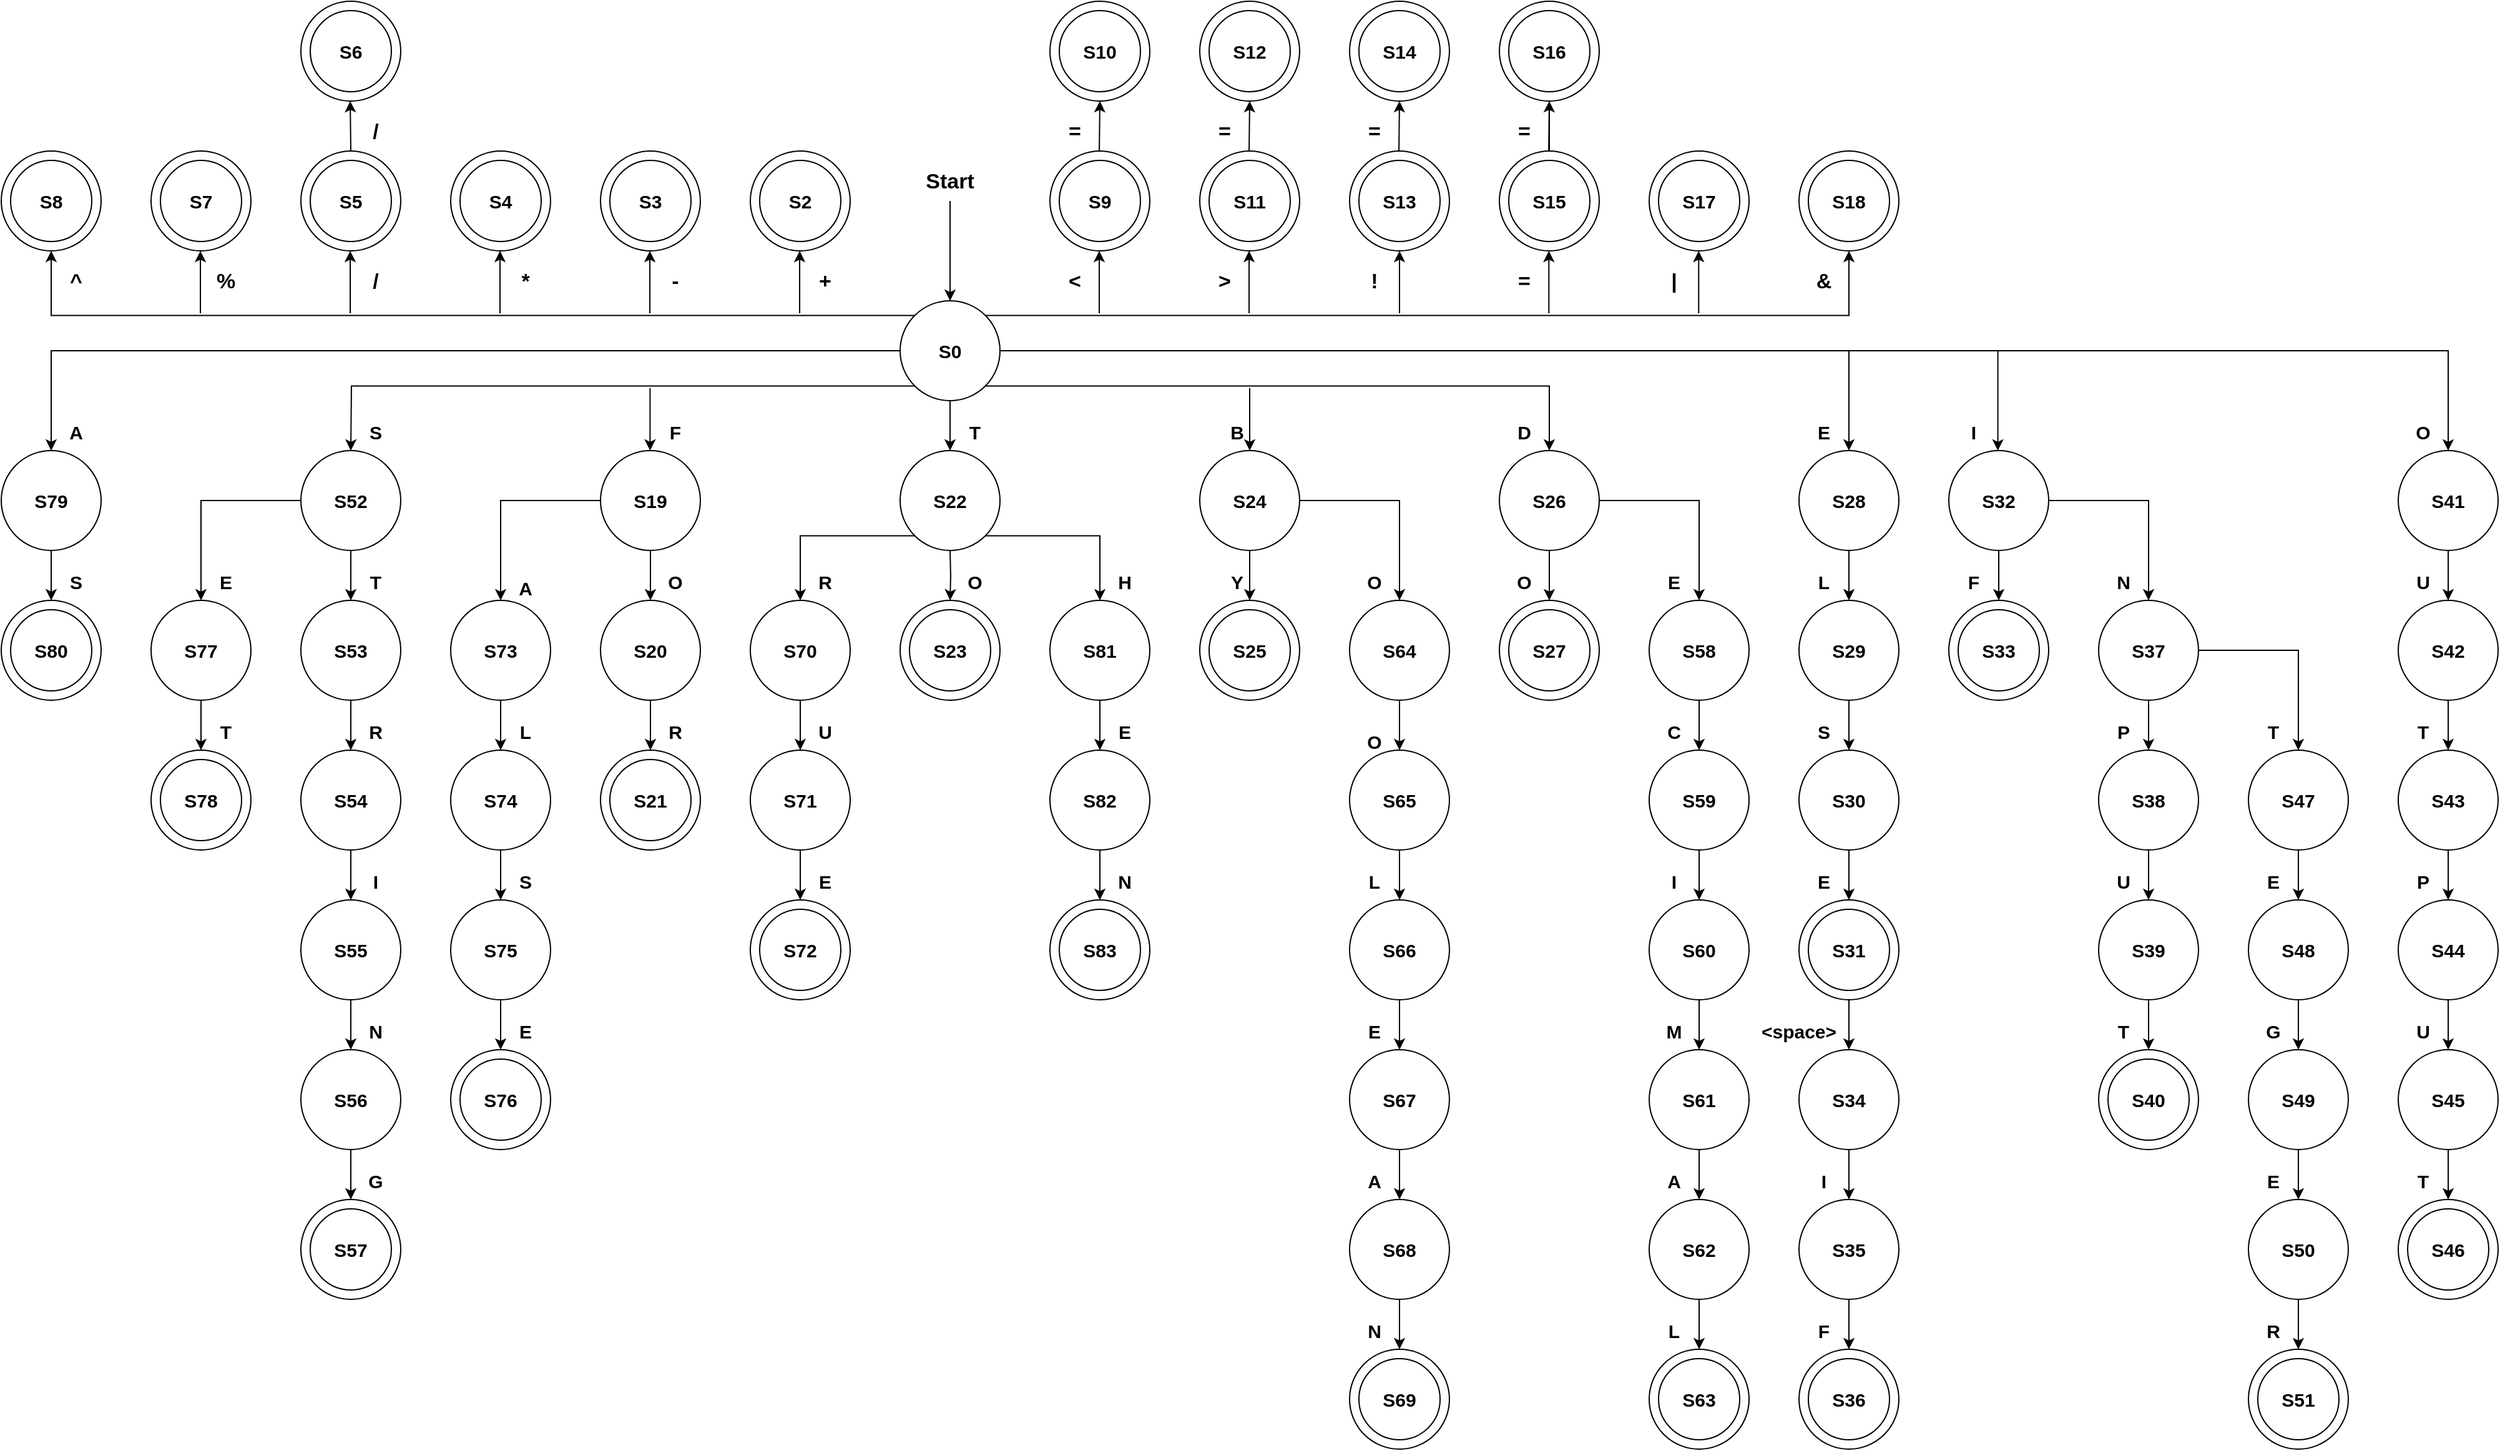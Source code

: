<mxfile version="23.1.1" type="github">
  <diagram name="Page-1" id="2Z_bUNiFRxrvAi2RPvs9">
    <mxGraphModel dx="2291" dy="819" grid="1" gridSize="10" guides="1" tooltips="1" connect="1" arrows="1" fold="1" page="1" pageScale="1" pageWidth="850" pageHeight="1100" math="0" shadow="0">
      <root>
        <mxCell id="0" />
        <mxCell id="1" parent="0" />
        <mxCell id="NZBmyqosyH3Fm5MMIALQ-127" style="edgeStyle=orthogonalEdgeStyle;rounded=0;orthogonalLoop=1;jettySize=auto;html=1;exitX=0.5;exitY=1;exitDx=0;exitDy=0;entryX=0.5;entryY=0;entryDx=0;entryDy=0;" edge="1" parent="1" source="NZBmyqosyH3Fm5MMIALQ-3" target="NZBmyqosyH3Fm5MMIALQ-25">
          <mxGeometry relative="1" as="geometry" />
        </mxCell>
        <mxCell id="NZBmyqosyH3Fm5MMIALQ-140" style="edgeStyle=orthogonalEdgeStyle;rounded=0;orthogonalLoop=1;jettySize=auto;html=1;exitX=1;exitY=1;exitDx=0;exitDy=0;entryX=0.5;entryY=0;entryDx=0;entryDy=0;" edge="1" parent="1" source="NZBmyqosyH3Fm5MMIALQ-3" target="NZBmyqosyH3Fm5MMIALQ-111">
          <mxGeometry relative="1" as="geometry" />
        </mxCell>
        <mxCell id="NZBmyqosyH3Fm5MMIALQ-188" style="edgeStyle=orthogonalEdgeStyle;rounded=0;orthogonalLoop=1;jettySize=auto;html=1;exitX=1;exitY=0;exitDx=0;exitDy=0;entryX=0.5;entryY=1;entryDx=0;entryDy=0;" edge="1" parent="1" source="NZBmyqosyH3Fm5MMIALQ-3" target="NZBmyqosyH3Fm5MMIALQ-361">
          <mxGeometry relative="1" as="geometry">
            <mxPoint x="880" y="480" as="targetPoint" />
          </mxGeometry>
        </mxCell>
        <mxCell id="NZBmyqosyH3Fm5MMIALQ-192" style="edgeStyle=orthogonalEdgeStyle;rounded=0;orthogonalLoop=1;jettySize=auto;html=1;exitX=0;exitY=0;exitDx=0;exitDy=0;entryX=0.5;entryY=1;entryDx=0;entryDy=0;" edge="1" parent="1" source="NZBmyqosyH3Fm5MMIALQ-3" target="NZBmyqosyH3Fm5MMIALQ-23">
          <mxGeometry relative="1" as="geometry" />
        </mxCell>
        <mxCell id="NZBmyqosyH3Fm5MMIALQ-204" style="edgeStyle=orthogonalEdgeStyle;rounded=0;orthogonalLoop=1;jettySize=auto;html=1;exitX=1;exitY=0.5;exitDx=0;exitDy=0;entryX=0.5;entryY=0;entryDx=0;entryDy=0;" edge="1" parent="1" source="NZBmyqosyH3Fm5MMIALQ-3" target="NZBmyqosyH3Fm5MMIALQ-184">
          <mxGeometry relative="1" as="geometry" />
        </mxCell>
        <mxCell id="NZBmyqosyH3Fm5MMIALQ-207" style="edgeStyle=orthogonalEdgeStyle;rounded=0;orthogonalLoop=1;jettySize=auto;html=1;exitX=0;exitY=0.5;exitDx=0;exitDy=0;entryX=0.5;entryY=0;entryDx=0;entryDy=0;" edge="1" parent="1" source="NZBmyqosyH3Fm5MMIALQ-3" target="NZBmyqosyH3Fm5MMIALQ-81">
          <mxGeometry relative="1" as="geometry">
            <mxPoint x="-220" y="580" as="targetPoint" />
            <Array as="points">
              <mxPoint x="-320" y="560" />
              <mxPoint x="-320" y="640" />
            </Array>
          </mxGeometry>
        </mxCell>
        <mxCell id="NZBmyqosyH3Fm5MMIALQ-210" style="edgeStyle=orthogonalEdgeStyle;rounded=0;orthogonalLoop=1;jettySize=auto;html=1;exitX=0;exitY=1;exitDx=0;exitDy=0;entryX=0.5;entryY=0;entryDx=0;entryDy=0;" edge="1" parent="1" source="NZBmyqosyH3Fm5MMIALQ-3">
          <mxGeometry relative="1" as="geometry">
            <mxPoint x="-80" y="640" as="targetPoint" />
          </mxGeometry>
        </mxCell>
        <mxCell id="NZBmyqosyH3Fm5MMIALQ-3" value="" style="ellipse;whiteSpace=wrap;html=1;aspect=fixed;" vertex="1" parent="1">
          <mxGeometry x="360" y="520" width="80" height="80" as="geometry" />
        </mxCell>
        <mxCell id="NZBmyqosyH3Fm5MMIALQ-4" value="&lt;b style=&quot;font-size: 15px;&quot;&gt;S0&lt;/b&gt;" style="text;html=1;strokeColor=none;fillColor=none;align=center;verticalAlign=middle;whiteSpace=wrap;rounded=0;fontSize=15;" vertex="1" parent="1">
          <mxGeometry x="370" y="545" width="60" height="30" as="geometry" />
        </mxCell>
        <mxCell id="NZBmyqosyH3Fm5MMIALQ-15" value="" style="ellipse;whiteSpace=wrap;html=1;aspect=fixed;" vertex="1" parent="1">
          <mxGeometry x="-240" y="400" width="80" height="80" as="geometry" />
        </mxCell>
        <mxCell id="NZBmyqosyH3Fm5MMIALQ-17" value="" style="ellipse;whiteSpace=wrap;html=1;aspect=fixed;" vertex="1" parent="1">
          <mxGeometry x="-120" y="400" width="80" height="80" as="geometry" />
        </mxCell>
        <mxCell id="NZBmyqosyH3Fm5MMIALQ-23" value="" style="ellipse;whiteSpace=wrap;html=1;aspect=fixed;" vertex="1" parent="1">
          <mxGeometry x="-360" y="400" width="80" height="80" as="geometry" />
        </mxCell>
        <mxCell id="NZBmyqosyH3Fm5MMIALQ-130" style="edgeStyle=orthogonalEdgeStyle;rounded=0;orthogonalLoop=1;jettySize=auto;html=1;exitX=1;exitY=1;exitDx=0;exitDy=0;entryX=0.5;entryY=0;entryDx=0;entryDy=0;" edge="1" parent="1" source="NZBmyqosyH3Fm5MMIALQ-25" target="NZBmyqosyH3Fm5MMIALQ-31">
          <mxGeometry relative="1" as="geometry" />
        </mxCell>
        <mxCell id="NZBmyqosyH3Fm5MMIALQ-131" style="edgeStyle=orthogonalEdgeStyle;rounded=0;orthogonalLoop=1;jettySize=auto;html=1;exitX=0;exitY=1;exitDx=0;exitDy=0;entryX=0.5;entryY=0;entryDx=0;entryDy=0;" edge="1" parent="1" source="NZBmyqosyH3Fm5MMIALQ-25" target="NZBmyqosyH3Fm5MMIALQ-29">
          <mxGeometry relative="1" as="geometry" />
        </mxCell>
        <mxCell id="NZBmyqosyH3Fm5MMIALQ-25" value="" style="ellipse;whiteSpace=wrap;html=1;aspect=fixed;" vertex="1" parent="1">
          <mxGeometry x="360" y="640" width="80" height="80" as="geometry" />
        </mxCell>
        <mxCell id="NZBmyqosyH3Fm5MMIALQ-26" value="&lt;b style=&quot;font-size: 15px;&quot;&gt;S22&lt;/b&gt;" style="text;html=1;strokeColor=none;fillColor=none;align=center;verticalAlign=middle;whiteSpace=wrap;rounded=0;fontSize=15;" vertex="1" parent="1">
          <mxGeometry x="370" y="665" width="60" height="30" as="geometry" />
        </mxCell>
        <mxCell id="NZBmyqosyH3Fm5MMIALQ-213" style="edgeStyle=orthogonalEdgeStyle;rounded=0;orthogonalLoop=1;jettySize=auto;html=1;exitX=0.5;exitY=1;exitDx=0;exitDy=0;" edge="1" parent="1" source="NZBmyqosyH3Fm5MMIALQ-29" target="NZBmyqosyH3Fm5MMIALQ-33">
          <mxGeometry relative="1" as="geometry" />
        </mxCell>
        <mxCell id="NZBmyqosyH3Fm5MMIALQ-29" value="" style="ellipse;whiteSpace=wrap;html=1;aspect=fixed;" vertex="1" parent="1">
          <mxGeometry x="240" y="760" width="80" height="80" as="geometry" />
        </mxCell>
        <mxCell id="NZBmyqosyH3Fm5MMIALQ-30" value="&lt;b style=&quot;font-size: 15px;&quot;&gt;S70&lt;/b&gt;" style="text;html=1;strokeColor=none;fillColor=none;align=center;verticalAlign=middle;whiteSpace=wrap;rounded=0;fontSize=15;" vertex="1" parent="1">
          <mxGeometry x="250" y="785" width="60" height="30" as="geometry" />
        </mxCell>
        <mxCell id="NZBmyqosyH3Fm5MMIALQ-211" style="edgeStyle=orthogonalEdgeStyle;rounded=0;orthogonalLoop=1;jettySize=auto;html=1;exitX=0.5;exitY=1;exitDx=0;exitDy=0;" edge="1" parent="1" source="NZBmyqosyH3Fm5MMIALQ-31" target="NZBmyqosyH3Fm5MMIALQ-35">
          <mxGeometry relative="1" as="geometry" />
        </mxCell>
        <mxCell id="NZBmyqosyH3Fm5MMIALQ-31" value="" style="ellipse;whiteSpace=wrap;html=1;aspect=fixed;" vertex="1" parent="1">
          <mxGeometry x="480" y="760" width="80" height="80" as="geometry" />
        </mxCell>
        <mxCell id="NZBmyqosyH3Fm5MMIALQ-32" value="&lt;b style=&quot;font-size: 15px;&quot;&gt;S81&lt;/b&gt;" style="text;html=1;strokeColor=none;fillColor=none;align=center;verticalAlign=middle;whiteSpace=wrap;rounded=0;fontSize=15;" vertex="1" parent="1">
          <mxGeometry x="490" y="785" width="60" height="30" as="geometry" />
        </mxCell>
        <mxCell id="NZBmyqosyH3Fm5MMIALQ-214" style="edgeStyle=orthogonalEdgeStyle;rounded=0;orthogonalLoop=1;jettySize=auto;html=1;exitX=0.5;exitY=1;exitDx=0;exitDy=0;entryX=0.5;entryY=0;entryDx=0;entryDy=0;" edge="1" parent="1" source="NZBmyqosyH3Fm5MMIALQ-33">
          <mxGeometry relative="1" as="geometry">
            <mxPoint x="280" y="1000" as="targetPoint" />
          </mxGeometry>
        </mxCell>
        <mxCell id="NZBmyqosyH3Fm5MMIALQ-33" value="" style="ellipse;whiteSpace=wrap;html=1;aspect=fixed;" vertex="1" parent="1">
          <mxGeometry x="240" y="880" width="80" height="80" as="geometry" />
        </mxCell>
        <mxCell id="NZBmyqosyH3Fm5MMIALQ-34" value="&lt;b style=&quot;font-size: 15px;&quot;&gt;S71&lt;/b&gt;" style="text;html=1;strokeColor=none;fillColor=none;align=center;verticalAlign=middle;whiteSpace=wrap;rounded=0;fontSize=15;" vertex="1" parent="1">
          <mxGeometry x="250" y="905" width="60" height="30" as="geometry" />
        </mxCell>
        <mxCell id="NZBmyqosyH3Fm5MMIALQ-212" style="edgeStyle=orthogonalEdgeStyle;rounded=0;orthogonalLoop=1;jettySize=auto;html=1;exitX=0.5;exitY=1;exitDx=0;exitDy=0;" edge="1" parent="1" source="NZBmyqosyH3Fm5MMIALQ-35">
          <mxGeometry relative="1" as="geometry">
            <mxPoint x="520" y="1000" as="targetPoint" />
          </mxGeometry>
        </mxCell>
        <mxCell id="NZBmyqosyH3Fm5MMIALQ-35" value="" style="ellipse;whiteSpace=wrap;html=1;aspect=fixed;" vertex="1" parent="1">
          <mxGeometry x="480" y="880" width="80" height="80" as="geometry" />
        </mxCell>
        <mxCell id="NZBmyqosyH3Fm5MMIALQ-36" value="&lt;b style=&quot;font-size: 15px;&quot;&gt;S82&lt;/b&gt;" style="text;html=1;strokeColor=none;fillColor=none;align=center;verticalAlign=middle;whiteSpace=wrap;rounded=0;fontSize=15;" vertex="1" parent="1">
          <mxGeometry x="490" y="905" width="60" height="30" as="geometry" />
        </mxCell>
        <mxCell id="NZBmyqosyH3Fm5MMIALQ-215" style="edgeStyle=orthogonalEdgeStyle;rounded=0;orthogonalLoop=1;jettySize=auto;html=1;exitX=0.5;exitY=1;exitDx=0;exitDy=0;" edge="1" parent="1" source="NZBmyqosyH3Fm5MMIALQ-41" target="NZBmyqosyH3Fm5MMIALQ-43">
          <mxGeometry relative="1" as="geometry" />
        </mxCell>
        <mxCell id="NZBmyqosyH3Fm5MMIALQ-251" style="edgeStyle=orthogonalEdgeStyle;rounded=0;orthogonalLoop=1;jettySize=auto;html=1;exitX=0;exitY=0.5;exitDx=0;exitDy=0;entryX=0.5;entryY=0;entryDx=0;entryDy=0;" edge="1" parent="1" source="NZBmyqosyH3Fm5MMIALQ-41" target="NZBmyqosyH3Fm5MMIALQ-47">
          <mxGeometry relative="1" as="geometry" />
        </mxCell>
        <mxCell id="NZBmyqosyH3Fm5MMIALQ-41" value="" style="ellipse;whiteSpace=wrap;html=1;aspect=fixed;" vertex="1" parent="1">
          <mxGeometry x="120" y="640" width="80" height="80" as="geometry" />
        </mxCell>
        <mxCell id="NZBmyqosyH3Fm5MMIALQ-42" value="&lt;b style=&quot;font-size: 15px;&quot;&gt;S19&lt;/b&gt;" style="text;html=1;strokeColor=none;fillColor=none;align=center;verticalAlign=middle;whiteSpace=wrap;rounded=0;fontSize=15;" vertex="1" parent="1">
          <mxGeometry x="130" y="665" width="60" height="30" as="geometry" />
        </mxCell>
        <mxCell id="NZBmyqosyH3Fm5MMIALQ-216" style="edgeStyle=orthogonalEdgeStyle;rounded=0;orthogonalLoop=1;jettySize=auto;html=1;exitX=0.5;exitY=1;exitDx=0;exitDy=0;entryX=0.5;entryY=0;entryDx=0;entryDy=0;" edge="1" parent="1" source="NZBmyqosyH3Fm5MMIALQ-43">
          <mxGeometry relative="1" as="geometry">
            <mxPoint x="160" y="880" as="targetPoint" />
          </mxGeometry>
        </mxCell>
        <mxCell id="NZBmyqosyH3Fm5MMIALQ-43" value="" style="ellipse;whiteSpace=wrap;html=1;aspect=fixed;" vertex="1" parent="1">
          <mxGeometry x="120" y="760" width="80" height="80" as="geometry" />
        </mxCell>
        <mxCell id="NZBmyqosyH3Fm5MMIALQ-44" value="&lt;b style=&quot;font-size: 15px;&quot;&gt;S20&lt;/b&gt;" style="text;html=1;strokeColor=none;fillColor=none;align=center;verticalAlign=middle;whiteSpace=wrap;rounded=0;fontSize=15;" vertex="1" parent="1">
          <mxGeometry x="130" y="785" width="60" height="30" as="geometry" />
        </mxCell>
        <mxCell id="NZBmyqosyH3Fm5MMIALQ-217" style="edgeStyle=orthogonalEdgeStyle;rounded=0;orthogonalLoop=1;jettySize=auto;html=1;exitX=0.5;exitY=1;exitDx=0;exitDy=0;" edge="1" parent="1" source="NZBmyqosyH3Fm5MMIALQ-47" target="NZBmyqosyH3Fm5MMIALQ-49">
          <mxGeometry relative="1" as="geometry" />
        </mxCell>
        <mxCell id="NZBmyqosyH3Fm5MMIALQ-47" value="" style="ellipse;whiteSpace=wrap;html=1;aspect=fixed;" vertex="1" parent="1">
          <mxGeometry y="760" width="80" height="80" as="geometry" />
        </mxCell>
        <mxCell id="NZBmyqosyH3Fm5MMIALQ-48" value="&lt;b style=&quot;font-size: 15px;&quot;&gt;S73&lt;/b&gt;" style="text;html=1;strokeColor=none;fillColor=none;align=center;verticalAlign=middle;whiteSpace=wrap;rounded=0;fontSize=15;" vertex="1" parent="1">
          <mxGeometry x="10" y="785" width="60" height="30" as="geometry" />
        </mxCell>
        <mxCell id="NZBmyqosyH3Fm5MMIALQ-218" style="edgeStyle=orthogonalEdgeStyle;rounded=0;orthogonalLoop=1;jettySize=auto;html=1;exitX=0.5;exitY=1;exitDx=0;exitDy=0;entryX=0.5;entryY=0;entryDx=0;entryDy=0;" edge="1" parent="1" source="NZBmyqosyH3Fm5MMIALQ-49" target="NZBmyqosyH3Fm5MMIALQ-51">
          <mxGeometry relative="1" as="geometry" />
        </mxCell>
        <mxCell id="NZBmyqosyH3Fm5MMIALQ-49" value="" style="ellipse;whiteSpace=wrap;html=1;aspect=fixed;" vertex="1" parent="1">
          <mxGeometry y="880" width="80" height="80" as="geometry" />
        </mxCell>
        <mxCell id="NZBmyqosyH3Fm5MMIALQ-50" value="&lt;b style=&quot;font-size: 15px;&quot;&gt;S74&lt;/b&gt;" style="text;html=1;strokeColor=none;fillColor=none;align=center;verticalAlign=middle;whiteSpace=wrap;rounded=0;fontSize=15;" vertex="1" parent="1">
          <mxGeometry x="10" y="905" width="60" height="30" as="geometry" />
        </mxCell>
        <mxCell id="NZBmyqosyH3Fm5MMIALQ-219" style="edgeStyle=orthogonalEdgeStyle;rounded=0;orthogonalLoop=1;jettySize=auto;html=1;exitX=0.5;exitY=1;exitDx=0;exitDy=0;entryX=0.5;entryY=0;entryDx=0;entryDy=0;" edge="1" parent="1" source="NZBmyqosyH3Fm5MMIALQ-51">
          <mxGeometry relative="1" as="geometry">
            <mxPoint x="40" y="1120" as="targetPoint" />
          </mxGeometry>
        </mxCell>
        <mxCell id="NZBmyqosyH3Fm5MMIALQ-51" value="" style="ellipse;whiteSpace=wrap;html=1;aspect=fixed;" vertex="1" parent="1">
          <mxGeometry y="1000" width="80" height="80" as="geometry" />
        </mxCell>
        <mxCell id="NZBmyqosyH3Fm5MMIALQ-52" value="&lt;b style=&quot;font-size: 15px;&quot;&gt;S75&lt;/b&gt;" style="text;html=1;strokeColor=none;fillColor=none;align=center;verticalAlign=middle;whiteSpace=wrap;rounded=0;fontSize=15;" vertex="1" parent="1">
          <mxGeometry x="10" y="1025" width="60" height="30" as="geometry" />
        </mxCell>
        <mxCell id="NZBmyqosyH3Fm5MMIALQ-225" style="edgeStyle=orthogonalEdgeStyle;rounded=0;orthogonalLoop=1;jettySize=auto;html=1;exitX=0.5;exitY=1;exitDx=0;exitDy=0;entryX=0.5;entryY=0;entryDx=0;entryDy=0;" edge="1" parent="1" source="NZBmyqosyH3Fm5MMIALQ-65" target="NZBmyqosyH3Fm5MMIALQ-67">
          <mxGeometry relative="1" as="geometry" />
        </mxCell>
        <mxCell id="NZBmyqosyH3Fm5MMIALQ-65" value="" style="ellipse;whiteSpace=wrap;html=1;aspect=fixed;" vertex="1" parent="1">
          <mxGeometry x="-120" y="760" width="80" height="80" as="geometry" />
        </mxCell>
        <mxCell id="NZBmyqosyH3Fm5MMIALQ-66" value="&lt;b style=&quot;font-size: 15px;&quot;&gt;S53&lt;/b&gt;" style="text;html=1;strokeColor=none;fillColor=none;align=center;verticalAlign=middle;whiteSpace=wrap;rounded=0;fontSize=15;" vertex="1" parent="1">
          <mxGeometry x="-110" y="785" width="60" height="30" as="geometry" />
        </mxCell>
        <mxCell id="NZBmyqosyH3Fm5MMIALQ-228" style="edgeStyle=orthogonalEdgeStyle;rounded=0;orthogonalLoop=1;jettySize=auto;html=1;exitX=0.5;exitY=1;exitDx=0;exitDy=0;entryX=0.5;entryY=0;entryDx=0;entryDy=0;" edge="1" parent="1" source="NZBmyqosyH3Fm5MMIALQ-67" target="NZBmyqosyH3Fm5MMIALQ-69">
          <mxGeometry relative="1" as="geometry" />
        </mxCell>
        <mxCell id="NZBmyqosyH3Fm5MMIALQ-67" value="" style="ellipse;whiteSpace=wrap;html=1;aspect=fixed;" vertex="1" parent="1">
          <mxGeometry x="-120" y="880" width="80" height="80" as="geometry" />
        </mxCell>
        <mxCell id="NZBmyqosyH3Fm5MMIALQ-68" value="&lt;b style=&quot;font-size: 15px;&quot;&gt;S54&lt;/b&gt;" style="text;html=1;strokeColor=none;fillColor=none;align=center;verticalAlign=middle;whiteSpace=wrap;rounded=0;fontSize=15;" vertex="1" parent="1">
          <mxGeometry x="-110" y="905" width="60" height="30" as="geometry" />
        </mxCell>
        <mxCell id="NZBmyqosyH3Fm5MMIALQ-229" style="edgeStyle=orthogonalEdgeStyle;rounded=0;orthogonalLoop=1;jettySize=auto;html=1;exitX=0.5;exitY=1;exitDx=0;exitDy=0;entryX=0.5;entryY=0;entryDx=0;entryDy=0;" edge="1" parent="1" source="NZBmyqosyH3Fm5MMIALQ-69" target="NZBmyqosyH3Fm5MMIALQ-71">
          <mxGeometry relative="1" as="geometry" />
        </mxCell>
        <mxCell id="NZBmyqosyH3Fm5MMIALQ-69" value="" style="ellipse;whiteSpace=wrap;html=1;aspect=fixed;" vertex="1" parent="1">
          <mxGeometry x="-120" y="1000" width="80" height="80" as="geometry" />
        </mxCell>
        <mxCell id="NZBmyqosyH3Fm5MMIALQ-70" value="&lt;b style=&quot;font-size: 15px;&quot;&gt;S55&lt;/b&gt;" style="text;html=1;strokeColor=none;fillColor=none;align=center;verticalAlign=middle;whiteSpace=wrap;rounded=0;fontSize=15;" vertex="1" parent="1">
          <mxGeometry x="-110" y="1025" width="60" height="30" as="geometry" />
        </mxCell>
        <mxCell id="NZBmyqosyH3Fm5MMIALQ-230" style="edgeStyle=orthogonalEdgeStyle;rounded=0;orthogonalLoop=1;jettySize=auto;html=1;exitX=0.5;exitY=1;exitDx=0;exitDy=0;entryX=0.5;entryY=0;entryDx=0;entryDy=0;" edge="1" parent="1" source="NZBmyqosyH3Fm5MMIALQ-71">
          <mxGeometry relative="1" as="geometry">
            <mxPoint x="-80" y="1240" as="targetPoint" />
          </mxGeometry>
        </mxCell>
        <mxCell id="NZBmyqosyH3Fm5MMIALQ-71" value="" style="ellipse;whiteSpace=wrap;html=1;aspect=fixed;" vertex="1" parent="1">
          <mxGeometry x="-120" y="1120" width="80" height="80" as="geometry" />
        </mxCell>
        <mxCell id="NZBmyqosyH3Fm5MMIALQ-72" value="&lt;b style=&quot;font-size: 15px;&quot;&gt;S56&lt;/b&gt;" style="text;html=1;strokeColor=none;fillColor=none;align=center;verticalAlign=middle;whiteSpace=wrap;rounded=0;fontSize=15;" vertex="1" parent="1">
          <mxGeometry x="-110" y="1145" width="60" height="30" as="geometry" />
        </mxCell>
        <mxCell id="NZBmyqosyH3Fm5MMIALQ-224" style="edgeStyle=orthogonalEdgeStyle;rounded=0;orthogonalLoop=1;jettySize=auto;html=1;exitX=0.5;exitY=1;exitDx=0;exitDy=0;" edge="1" parent="1" source="NZBmyqosyH3Fm5MMIALQ-73" target="NZBmyqosyH3Fm5MMIALQ-65">
          <mxGeometry relative="1" as="geometry" />
        </mxCell>
        <mxCell id="NZBmyqosyH3Fm5MMIALQ-250" style="edgeStyle=orthogonalEdgeStyle;rounded=0;orthogonalLoop=1;jettySize=auto;html=1;exitX=0;exitY=0.5;exitDx=0;exitDy=0;entryX=0.5;entryY=0;entryDx=0;entryDy=0;" edge="1" parent="1" source="NZBmyqosyH3Fm5MMIALQ-73" target="NZBmyqosyH3Fm5MMIALQ-77">
          <mxGeometry relative="1" as="geometry" />
        </mxCell>
        <mxCell id="NZBmyqosyH3Fm5MMIALQ-73" value="" style="ellipse;whiteSpace=wrap;html=1;aspect=fixed;" vertex="1" parent="1">
          <mxGeometry x="-120" y="640" width="80" height="80" as="geometry" />
        </mxCell>
        <mxCell id="NZBmyqosyH3Fm5MMIALQ-74" value="&lt;b style=&quot;font-size: 15px;&quot;&gt;S52&lt;/b&gt;" style="text;html=1;strokeColor=none;fillColor=none;align=center;verticalAlign=middle;whiteSpace=wrap;rounded=0;fontSize=15;" vertex="1" parent="1">
          <mxGeometry x="-110" y="665" width="60" height="30" as="geometry" />
        </mxCell>
        <mxCell id="NZBmyqosyH3Fm5MMIALQ-226" style="edgeStyle=orthogonalEdgeStyle;rounded=0;orthogonalLoop=1;jettySize=auto;html=1;exitX=0.5;exitY=1;exitDx=0;exitDy=0;entryX=0.5;entryY=0;entryDx=0;entryDy=0;" edge="1" parent="1" source="NZBmyqosyH3Fm5MMIALQ-77">
          <mxGeometry relative="1" as="geometry">
            <mxPoint x="-200" y="880.0" as="targetPoint" />
          </mxGeometry>
        </mxCell>
        <mxCell id="NZBmyqosyH3Fm5MMIALQ-77" value="" style="ellipse;whiteSpace=wrap;html=1;aspect=fixed;" vertex="1" parent="1">
          <mxGeometry x="-240" y="760" width="80" height="80" as="geometry" />
        </mxCell>
        <mxCell id="NZBmyqosyH3Fm5MMIALQ-78" value="&lt;b style=&quot;font-size: 15px;&quot;&gt;S77&lt;/b&gt;" style="text;html=1;strokeColor=none;fillColor=none;align=center;verticalAlign=middle;whiteSpace=wrap;rounded=0;fontSize=15;" vertex="1" parent="1">
          <mxGeometry x="-230" y="785" width="60" height="30" as="geometry" />
        </mxCell>
        <mxCell id="NZBmyqosyH3Fm5MMIALQ-227" style="edgeStyle=orthogonalEdgeStyle;rounded=0;orthogonalLoop=1;jettySize=auto;html=1;exitX=0.5;exitY=1;exitDx=0;exitDy=0;" edge="1" parent="1" source="NZBmyqosyH3Fm5MMIALQ-81">
          <mxGeometry relative="1" as="geometry">
            <mxPoint x="-320" y="760.0" as="targetPoint" />
          </mxGeometry>
        </mxCell>
        <mxCell id="NZBmyqosyH3Fm5MMIALQ-81" value="" style="ellipse;whiteSpace=wrap;html=1;aspect=fixed;" vertex="1" parent="1">
          <mxGeometry x="-360" y="640" width="80" height="80" as="geometry" />
        </mxCell>
        <mxCell id="NZBmyqosyH3Fm5MMIALQ-82" value="&lt;b style=&quot;font-size: 15px;&quot;&gt;S79&lt;/b&gt;" style="text;html=1;strokeColor=none;fillColor=none;align=center;verticalAlign=middle;whiteSpace=wrap;rounded=0;fontSize=15;" vertex="1" parent="1">
          <mxGeometry x="-350" y="665" width="60" height="30" as="geometry" />
        </mxCell>
        <mxCell id="NZBmyqosyH3Fm5MMIALQ-85" value="" style="ellipse;whiteSpace=wrap;html=1;aspect=fixed;" vertex="1" parent="1">
          <mxGeometry x="-120" y="280" width="80" height="80" as="geometry" />
        </mxCell>
        <mxCell id="NZBmyqosyH3Fm5MMIALQ-132" style="edgeStyle=orthogonalEdgeStyle;rounded=0;orthogonalLoop=1;jettySize=auto;html=1;exitX=1;exitY=0.5;exitDx=0;exitDy=0;" edge="1" parent="1" source="NZBmyqosyH3Fm5MMIALQ-95" target="NZBmyqosyH3Fm5MMIALQ-107">
          <mxGeometry relative="1" as="geometry" />
        </mxCell>
        <mxCell id="NZBmyqosyH3Fm5MMIALQ-133" style="edgeStyle=orthogonalEdgeStyle;rounded=0;orthogonalLoop=1;jettySize=auto;html=1;exitX=0.5;exitY=1;exitDx=0;exitDy=0;entryX=0.5;entryY=0;entryDx=0;entryDy=0;" edge="1" parent="1" source="NZBmyqosyH3Fm5MMIALQ-95">
          <mxGeometry relative="1" as="geometry">
            <mxPoint x="640" y="760" as="targetPoint" />
          </mxGeometry>
        </mxCell>
        <mxCell id="NZBmyqosyH3Fm5MMIALQ-95" value="" style="ellipse;whiteSpace=wrap;html=1;aspect=fixed;" vertex="1" parent="1">
          <mxGeometry x="600" y="640" width="80" height="80" as="geometry" />
        </mxCell>
        <mxCell id="NZBmyqosyH3Fm5MMIALQ-96" value="&lt;b style=&quot;font-size: 15px;&quot;&gt;S24&lt;/b&gt;" style="text;html=1;strokeColor=none;fillColor=none;align=center;verticalAlign=middle;whiteSpace=wrap;rounded=0;fontSize=15;" vertex="1" parent="1">
          <mxGeometry x="610" y="665" width="60" height="30" as="geometry" />
        </mxCell>
        <mxCell id="NZBmyqosyH3Fm5MMIALQ-135" style="edgeStyle=orthogonalEdgeStyle;rounded=0;orthogonalLoop=1;jettySize=auto;html=1;exitX=0.5;exitY=1;exitDx=0;exitDy=0;" edge="1" parent="1" source="NZBmyqosyH3Fm5MMIALQ-99" target="NZBmyqosyH3Fm5MMIALQ-101">
          <mxGeometry relative="1" as="geometry" />
        </mxCell>
        <mxCell id="NZBmyqosyH3Fm5MMIALQ-99" value="" style="ellipse;whiteSpace=wrap;html=1;aspect=fixed;" vertex="1" parent="1">
          <mxGeometry x="720" y="880" width="80" height="80" as="geometry" />
        </mxCell>
        <mxCell id="NZBmyqosyH3Fm5MMIALQ-100" value="&lt;b style=&quot;font-size: 15px;&quot;&gt;S65&lt;/b&gt;" style="text;html=1;strokeColor=none;fillColor=none;align=center;verticalAlign=middle;whiteSpace=wrap;rounded=0;fontSize=15;" vertex="1" parent="1">
          <mxGeometry x="730" y="905" width="60" height="30" as="geometry" />
        </mxCell>
        <mxCell id="NZBmyqosyH3Fm5MMIALQ-136" style="edgeStyle=orthogonalEdgeStyle;rounded=0;orthogonalLoop=1;jettySize=auto;html=1;exitX=0.5;exitY=1;exitDx=0;exitDy=0;entryX=0.5;entryY=0;entryDx=0;entryDy=0;" edge="1" parent="1" source="NZBmyqosyH3Fm5MMIALQ-101" target="NZBmyqosyH3Fm5MMIALQ-103">
          <mxGeometry relative="1" as="geometry" />
        </mxCell>
        <mxCell id="NZBmyqosyH3Fm5MMIALQ-101" value="" style="ellipse;whiteSpace=wrap;html=1;aspect=fixed;" vertex="1" parent="1">
          <mxGeometry x="720" y="1000" width="80" height="80" as="geometry" />
        </mxCell>
        <mxCell id="NZBmyqosyH3Fm5MMIALQ-102" value="&lt;b style=&quot;font-size: 15px;&quot;&gt;S66&lt;/b&gt;" style="text;html=1;strokeColor=none;fillColor=none;align=center;verticalAlign=middle;whiteSpace=wrap;rounded=0;fontSize=15;" vertex="1" parent="1">
          <mxGeometry x="730" y="1025" width="60" height="30" as="geometry" />
        </mxCell>
        <mxCell id="NZBmyqosyH3Fm5MMIALQ-137" style="edgeStyle=orthogonalEdgeStyle;rounded=0;orthogonalLoop=1;jettySize=auto;html=1;exitX=0.5;exitY=1;exitDx=0;exitDy=0;entryX=0.5;entryY=0;entryDx=0;entryDy=0;" edge="1" parent="1" source="NZBmyqosyH3Fm5MMIALQ-103" target="NZBmyqosyH3Fm5MMIALQ-105">
          <mxGeometry relative="1" as="geometry" />
        </mxCell>
        <mxCell id="NZBmyqosyH3Fm5MMIALQ-103" value="" style="ellipse;whiteSpace=wrap;html=1;aspect=fixed;" vertex="1" parent="1">
          <mxGeometry x="720" y="1120" width="80" height="80" as="geometry" />
        </mxCell>
        <mxCell id="NZBmyqosyH3Fm5MMIALQ-104" value="&lt;b style=&quot;font-size: 15px;&quot;&gt;S67&lt;/b&gt;" style="text;html=1;strokeColor=none;fillColor=none;align=center;verticalAlign=middle;whiteSpace=wrap;rounded=0;fontSize=15;" vertex="1" parent="1">
          <mxGeometry x="730" y="1145" width="60" height="30" as="geometry" />
        </mxCell>
        <mxCell id="NZBmyqosyH3Fm5MMIALQ-236" style="edgeStyle=orthogonalEdgeStyle;rounded=0;orthogonalLoop=1;jettySize=auto;html=1;exitX=0.5;exitY=1;exitDx=0;exitDy=0;entryX=0.5;entryY=0;entryDx=0;entryDy=0;" edge="1" parent="1" source="NZBmyqosyH3Fm5MMIALQ-105">
          <mxGeometry relative="1" as="geometry">
            <mxPoint x="760" y="1360.0" as="targetPoint" />
          </mxGeometry>
        </mxCell>
        <mxCell id="NZBmyqosyH3Fm5MMIALQ-105" value="" style="ellipse;whiteSpace=wrap;html=1;aspect=fixed;" vertex="1" parent="1">
          <mxGeometry x="720" y="1240" width="80" height="80" as="geometry" />
        </mxCell>
        <mxCell id="NZBmyqosyH3Fm5MMIALQ-106" value="&lt;b style=&quot;font-size: 15px;&quot;&gt;S68&lt;/b&gt;" style="text;html=1;strokeColor=none;fillColor=none;align=center;verticalAlign=middle;whiteSpace=wrap;rounded=0;fontSize=15;" vertex="1" parent="1">
          <mxGeometry x="730" y="1265" width="60" height="30" as="geometry" />
        </mxCell>
        <mxCell id="NZBmyqosyH3Fm5MMIALQ-134" style="edgeStyle=orthogonalEdgeStyle;rounded=0;orthogonalLoop=1;jettySize=auto;html=1;exitX=0.5;exitY=1;exitDx=0;exitDy=0;entryX=0.5;entryY=0;entryDx=0;entryDy=0;" edge="1" parent="1" source="NZBmyqosyH3Fm5MMIALQ-107" target="NZBmyqosyH3Fm5MMIALQ-99">
          <mxGeometry relative="1" as="geometry" />
        </mxCell>
        <mxCell id="NZBmyqosyH3Fm5MMIALQ-107" value="" style="ellipse;whiteSpace=wrap;html=1;aspect=fixed;" vertex="1" parent="1">
          <mxGeometry x="720" y="760" width="80" height="80" as="geometry" />
        </mxCell>
        <mxCell id="NZBmyqosyH3Fm5MMIALQ-108" value="&lt;b style=&quot;font-size: 15px;&quot;&gt;S64&lt;/b&gt;" style="text;html=1;strokeColor=none;fillColor=none;align=center;verticalAlign=middle;whiteSpace=wrap;rounded=0;fontSize=15;" vertex="1" parent="1">
          <mxGeometry x="730" y="785" width="60" height="30" as="geometry" />
        </mxCell>
        <mxCell id="NZBmyqosyH3Fm5MMIALQ-138" style="edgeStyle=orthogonalEdgeStyle;rounded=0;orthogonalLoop=1;jettySize=auto;html=1;exitX=1;exitY=0.5;exitDx=0;exitDy=0;entryX=0.5;entryY=0;entryDx=0;entryDy=0;" edge="1" parent="1" source="NZBmyqosyH3Fm5MMIALQ-111" target="NZBmyqosyH3Fm5MMIALQ-123">
          <mxGeometry relative="1" as="geometry" />
        </mxCell>
        <mxCell id="NZBmyqosyH3Fm5MMIALQ-139" style="edgeStyle=orthogonalEdgeStyle;rounded=0;orthogonalLoop=1;jettySize=auto;html=1;exitX=0.5;exitY=1;exitDx=0;exitDy=0;" edge="1" parent="1" source="NZBmyqosyH3Fm5MMIALQ-111">
          <mxGeometry relative="1" as="geometry">
            <mxPoint x="880" y="760" as="targetPoint" />
          </mxGeometry>
        </mxCell>
        <mxCell id="NZBmyqosyH3Fm5MMIALQ-111" value="" style="ellipse;whiteSpace=wrap;html=1;aspect=fixed;" vertex="1" parent="1">
          <mxGeometry x="840" y="640" width="80" height="80" as="geometry" />
        </mxCell>
        <mxCell id="NZBmyqosyH3Fm5MMIALQ-112" value="&lt;b style=&quot;font-size: 15px;&quot;&gt;S26&lt;/b&gt;" style="text;html=1;strokeColor=none;fillColor=none;align=center;verticalAlign=middle;whiteSpace=wrap;rounded=0;fontSize=15;" vertex="1" parent="1">
          <mxGeometry x="850" y="665" width="60" height="30" as="geometry" />
        </mxCell>
        <mxCell id="NZBmyqosyH3Fm5MMIALQ-232" style="edgeStyle=orthogonalEdgeStyle;rounded=0;orthogonalLoop=1;jettySize=auto;html=1;exitX=0.5;exitY=1;exitDx=0;exitDy=0;" edge="1" parent="1" source="NZBmyqosyH3Fm5MMIALQ-115" target="NZBmyqosyH3Fm5MMIALQ-117">
          <mxGeometry relative="1" as="geometry" />
        </mxCell>
        <mxCell id="NZBmyqosyH3Fm5MMIALQ-115" value="" style="ellipse;whiteSpace=wrap;html=1;aspect=fixed;" vertex="1" parent="1">
          <mxGeometry x="960" y="880" width="80" height="80" as="geometry" />
        </mxCell>
        <mxCell id="NZBmyqosyH3Fm5MMIALQ-116" value="&lt;b style=&quot;font-size: 15px;&quot;&gt;S59&lt;/b&gt;" style="text;html=1;strokeColor=none;fillColor=none;align=center;verticalAlign=middle;whiteSpace=wrap;rounded=0;fontSize=15;" vertex="1" parent="1">
          <mxGeometry x="970" y="905" width="60" height="30" as="geometry" />
        </mxCell>
        <mxCell id="NZBmyqosyH3Fm5MMIALQ-233" style="edgeStyle=orthogonalEdgeStyle;rounded=0;orthogonalLoop=1;jettySize=auto;html=1;exitX=0.5;exitY=1;exitDx=0;exitDy=0;entryX=0.5;entryY=0;entryDx=0;entryDy=0;" edge="1" parent="1" source="NZBmyqosyH3Fm5MMIALQ-117" target="NZBmyqosyH3Fm5MMIALQ-119">
          <mxGeometry relative="1" as="geometry" />
        </mxCell>
        <mxCell id="NZBmyqosyH3Fm5MMIALQ-117" value="" style="ellipse;whiteSpace=wrap;html=1;aspect=fixed;" vertex="1" parent="1">
          <mxGeometry x="960" y="1000" width="80" height="80" as="geometry" />
        </mxCell>
        <mxCell id="NZBmyqosyH3Fm5MMIALQ-118" value="&lt;b style=&quot;font-size: 15px;&quot;&gt;S60&lt;/b&gt;" style="text;html=1;strokeColor=none;fillColor=none;align=center;verticalAlign=middle;whiteSpace=wrap;rounded=0;fontSize=15;" vertex="1" parent="1">
          <mxGeometry x="970" y="1025" width="60" height="30" as="geometry" />
        </mxCell>
        <mxCell id="NZBmyqosyH3Fm5MMIALQ-234" style="edgeStyle=orthogonalEdgeStyle;rounded=0;orthogonalLoop=1;jettySize=auto;html=1;exitX=0.5;exitY=1;exitDx=0;exitDy=0;entryX=0.5;entryY=0;entryDx=0;entryDy=0;" edge="1" parent="1" source="NZBmyqosyH3Fm5MMIALQ-119" target="NZBmyqosyH3Fm5MMIALQ-121">
          <mxGeometry relative="1" as="geometry" />
        </mxCell>
        <mxCell id="NZBmyqosyH3Fm5MMIALQ-119" value="" style="ellipse;whiteSpace=wrap;html=1;aspect=fixed;" vertex="1" parent="1">
          <mxGeometry x="960" y="1120" width="80" height="80" as="geometry" />
        </mxCell>
        <mxCell id="NZBmyqosyH3Fm5MMIALQ-120" value="&lt;b style=&quot;font-size: 15px;&quot;&gt;S61&lt;/b&gt;" style="text;html=1;strokeColor=none;fillColor=none;align=center;verticalAlign=middle;whiteSpace=wrap;rounded=0;fontSize=15;" vertex="1" parent="1">
          <mxGeometry x="970" y="1145" width="60" height="30" as="geometry" />
        </mxCell>
        <mxCell id="NZBmyqosyH3Fm5MMIALQ-235" style="edgeStyle=orthogonalEdgeStyle;rounded=0;orthogonalLoop=1;jettySize=auto;html=1;exitX=0.5;exitY=1;exitDx=0;exitDy=0;entryX=0.5;entryY=0;entryDx=0;entryDy=0;" edge="1" parent="1" source="NZBmyqosyH3Fm5MMIALQ-121">
          <mxGeometry relative="1" as="geometry">
            <mxPoint x="1000" y="1360" as="targetPoint" />
          </mxGeometry>
        </mxCell>
        <mxCell id="NZBmyqosyH3Fm5MMIALQ-121" value="" style="ellipse;whiteSpace=wrap;html=1;aspect=fixed;" vertex="1" parent="1">
          <mxGeometry x="960" y="1240" width="80" height="80" as="geometry" />
        </mxCell>
        <mxCell id="NZBmyqosyH3Fm5MMIALQ-122" value="&lt;b style=&quot;font-size: 15px;&quot;&gt;S62&lt;/b&gt;" style="text;html=1;strokeColor=none;fillColor=none;align=center;verticalAlign=middle;whiteSpace=wrap;rounded=0;fontSize=15;" vertex="1" parent="1">
          <mxGeometry x="970" y="1265" width="60" height="30" as="geometry" />
        </mxCell>
        <mxCell id="NZBmyqosyH3Fm5MMIALQ-231" style="edgeStyle=orthogonalEdgeStyle;rounded=0;orthogonalLoop=1;jettySize=auto;html=1;exitX=0.5;exitY=1;exitDx=0;exitDy=0;entryX=0.5;entryY=0;entryDx=0;entryDy=0;" edge="1" parent="1" source="NZBmyqosyH3Fm5MMIALQ-123" target="NZBmyqosyH3Fm5MMIALQ-115">
          <mxGeometry relative="1" as="geometry" />
        </mxCell>
        <mxCell id="NZBmyqosyH3Fm5MMIALQ-123" value="" style="ellipse;whiteSpace=wrap;html=1;aspect=fixed;" vertex="1" parent="1">
          <mxGeometry x="960" y="760" width="80" height="80" as="geometry" />
        </mxCell>
        <mxCell id="NZBmyqosyH3Fm5MMIALQ-124" value="&lt;b style=&quot;font-size: 15px;&quot;&gt;S58&lt;/b&gt;" style="text;html=1;strokeColor=none;fillColor=none;align=center;verticalAlign=middle;whiteSpace=wrap;rounded=0;fontSize=15;" vertex="1" parent="1">
          <mxGeometry x="970" y="785" width="60" height="30" as="geometry" />
        </mxCell>
        <mxCell id="NZBmyqosyH3Fm5MMIALQ-128" value="" style="endArrow=classic;html=1;rounded=0;entryX=0.5;entryY=0;entryDx=0;entryDy=0;" edge="1" parent="1" target="NZBmyqosyH3Fm5MMIALQ-3">
          <mxGeometry width="50" height="50" relative="1" as="geometry">
            <mxPoint x="400" y="440" as="sourcePoint" />
            <mxPoint x="420" y="440" as="targetPoint" />
          </mxGeometry>
        </mxCell>
        <mxCell id="NZBmyqosyH3Fm5MMIALQ-129" style="edgeStyle=orthogonalEdgeStyle;rounded=0;orthogonalLoop=1;jettySize=auto;html=1;entryX=0.5;entryY=0;entryDx=0;entryDy=0;" edge="1" parent="1">
          <mxGeometry relative="1" as="geometry">
            <mxPoint x="400" y="720" as="sourcePoint" />
            <mxPoint x="400" y="760" as="targetPoint" />
          </mxGeometry>
        </mxCell>
        <mxCell id="NZBmyqosyH3Fm5MMIALQ-141" value="" style="endArrow=classic;html=1;rounded=0;entryX=0.5;entryY=0;entryDx=0;entryDy=0;" edge="1" parent="1" target="NZBmyqosyH3Fm5MMIALQ-95">
          <mxGeometry width="50" height="50" relative="1" as="geometry">
            <mxPoint x="640" y="590" as="sourcePoint" />
            <mxPoint x="700" y="610" as="targetPoint" />
          </mxGeometry>
        </mxCell>
        <mxCell id="NZBmyqosyH3Fm5MMIALQ-238" style="edgeStyle=orthogonalEdgeStyle;rounded=0;orthogonalLoop=1;jettySize=auto;html=1;exitX=0.5;exitY=1;exitDx=0;exitDy=0;entryX=0.5;entryY=0;entryDx=0;entryDy=0;" edge="1" parent="1" source="NZBmyqosyH3Fm5MMIALQ-142" target="NZBmyqosyH3Fm5MMIALQ-144">
          <mxGeometry relative="1" as="geometry" />
        </mxCell>
        <mxCell id="NZBmyqosyH3Fm5MMIALQ-142" value="" style="ellipse;whiteSpace=wrap;html=1;aspect=fixed;" vertex="1" parent="1">
          <mxGeometry x="1080" y="760" width="80" height="80" as="geometry" />
        </mxCell>
        <mxCell id="NZBmyqosyH3Fm5MMIALQ-143" value="&lt;b style=&quot;font-size: 15px;&quot;&gt;S29&lt;/b&gt;" style="text;html=1;strokeColor=none;fillColor=none;align=center;verticalAlign=middle;whiteSpace=wrap;rounded=0;fontSize=15;" vertex="1" parent="1">
          <mxGeometry x="1090" y="785" width="60" height="30" as="geometry" />
        </mxCell>
        <mxCell id="NZBmyqosyH3Fm5MMIALQ-239" style="edgeStyle=orthogonalEdgeStyle;rounded=0;orthogonalLoop=1;jettySize=auto;html=1;exitX=0.5;exitY=1;exitDx=0;exitDy=0;entryX=0.5;entryY=0;entryDx=0;entryDy=0;" edge="1" parent="1" source="NZBmyqosyH3Fm5MMIALQ-144" target="NZBmyqosyH3Fm5MMIALQ-146">
          <mxGeometry relative="1" as="geometry" />
        </mxCell>
        <mxCell id="NZBmyqosyH3Fm5MMIALQ-144" value="" style="ellipse;whiteSpace=wrap;html=1;aspect=fixed;" vertex="1" parent="1">
          <mxGeometry x="1080" y="880" width="80" height="80" as="geometry" />
        </mxCell>
        <mxCell id="NZBmyqosyH3Fm5MMIALQ-145" value="&lt;b style=&quot;font-size: 15px;&quot;&gt;S30&lt;/b&gt;" style="text;html=1;strokeColor=none;fillColor=none;align=center;verticalAlign=middle;whiteSpace=wrap;rounded=0;fontSize=15;" vertex="1" parent="1">
          <mxGeometry x="1090" y="905" width="60" height="30" as="geometry" />
        </mxCell>
        <mxCell id="NZBmyqosyH3Fm5MMIALQ-240" style="edgeStyle=orthogonalEdgeStyle;rounded=0;orthogonalLoop=1;jettySize=auto;html=1;exitX=0.5;exitY=1;exitDx=0;exitDy=0;entryX=0.5;entryY=0;entryDx=0;entryDy=0;" edge="1" parent="1" source="NZBmyqosyH3Fm5MMIALQ-146" target="NZBmyqosyH3Fm5MMIALQ-148">
          <mxGeometry relative="1" as="geometry" />
        </mxCell>
        <mxCell id="NZBmyqosyH3Fm5MMIALQ-146" value="" style="ellipse;whiteSpace=wrap;html=1;aspect=fixed;" vertex="1" parent="1">
          <mxGeometry x="1080" y="1000" width="80" height="80" as="geometry" />
        </mxCell>
        <mxCell id="NZBmyqosyH3Fm5MMIALQ-241" style="edgeStyle=orthogonalEdgeStyle;rounded=0;orthogonalLoop=1;jettySize=auto;html=1;exitX=0.5;exitY=1;exitDx=0;exitDy=0;" edge="1" parent="1" source="NZBmyqosyH3Fm5MMIALQ-148">
          <mxGeometry relative="1" as="geometry">
            <mxPoint x="1120" y="1240" as="targetPoint" />
          </mxGeometry>
        </mxCell>
        <mxCell id="NZBmyqosyH3Fm5MMIALQ-148" value="" style="ellipse;whiteSpace=wrap;html=1;aspect=fixed;" vertex="1" parent="1">
          <mxGeometry x="1080" y="1120" width="80" height="80" as="geometry" />
        </mxCell>
        <mxCell id="NZBmyqosyH3Fm5MMIALQ-149" value="&lt;b style=&quot;font-size: 15px;&quot;&gt;S34&lt;/b&gt;" style="text;html=1;strokeColor=none;fillColor=none;align=center;verticalAlign=middle;whiteSpace=wrap;rounded=0;fontSize=15;" vertex="1" parent="1">
          <mxGeometry x="1090" y="1145" width="60" height="30" as="geometry" />
        </mxCell>
        <mxCell id="NZBmyqosyH3Fm5MMIALQ-237" style="edgeStyle=orthogonalEdgeStyle;rounded=0;orthogonalLoop=1;jettySize=auto;html=1;exitX=0.5;exitY=1;exitDx=0;exitDy=0;" edge="1" parent="1" source="NZBmyqosyH3Fm5MMIALQ-150" target="NZBmyqosyH3Fm5MMIALQ-142">
          <mxGeometry relative="1" as="geometry" />
        </mxCell>
        <mxCell id="NZBmyqosyH3Fm5MMIALQ-150" value="" style="ellipse;whiteSpace=wrap;html=1;aspect=fixed;" vertex="1" parent="1">
          <mxGeometry x="1080" y="640" width="80" height="80" as="geometry" />
        </mxCell>
        <mxCell id="NZBmyqosyH3Fm5MMIALQ-151" value="&lt;b style=&quot;font-size: 15px;&quot;&gt;S28&lt;/b&gt;" style="text;html=1;strokeColor=none;fillColor=none;align=center;verticalAlign=middle;whiteSpace=wrap;rounded=0;fontSize=15;" vertex="1" parent="1">
          <mxGeometry x="1090" y="665" width="60" height="30" as="geometry" />
        </mxCell>
        <mxCell id="NZBmyqosyH3Fm5MMIALQ-242" style="edgeStyle=orthogonalEdgeStyle;rounded=0;orthogonalLoop=1;jettySize=auto;html=1;exitX=0.5;exitY=1;exitDx=0;exitDy=0;" edge="1" parent="1" source="NZBmyqosyH3Fm5MMIALQ-156">
          <mxGeometry relative="1" as="geometry">
            <mxPoint x="1240" y="760" as="targetPoint" />
          </mxGeometry>
        </mxCell>
        <mxCell id="NZBmyqosyH3Fm5MMIALQ-252" style="edgeStyle=orthogonalEdgeStyle;rounded=0;orthogonalLoop=1;jettySize=auto;html=1;exitX=1;exitY=0.5;exitDx=0;exitDy=0;entryX=0.5;entryY=0;entryDx=0;entryDy=0;" edge="1" parent="1" source="NZBmyqosyH3Fm5MMIALQ-156" target="NZBmyqosyH3Fm5MMIALQ-158">
          <mxGeometry relative="1" as="geometry" />
        </mxCell>
        <mxCell id="NZBmyqosyH3Fm5MMIALQ-156" value="" style="ellipse;whiteSpace=wrap;html=1;aspect=fixed;" vertex="1" parent="1">
          <mxGeometry x="1200" y="640" width="80" height="80" as="geometry" />
        </mxCell>
        <mxCell id="NZBmyqosyH3Fm5MMIALQ-157" value="&lt;b style=&quot;font-size: 15px;&quot;&gt;S32&lt;/b&gt;" style="text;html=1;strokeColor=none;fillColor=none;align=center;verticalAlign=middle;whiteSpace=wrap;rounded=0;fontSize=15;" vertex="1" parent="1">
          <mxGeometry x="1210" y="665" width="60" height="30" as="geometry" />
        </mxCell>
        <mxCell id="NZBmyqosyH3Fm5MMIALQ-243" style="edgeStyle=orthogonalEdgeStyle;rounded=0;orthogonalLoop=1;jettySize=auto;html=1;exitX=0.5;exitY=1;exitDx=0;exitDy=0;entryX=0.5;entryY=0;entryDx=0;entryDy=0;" edge="1" parent="1" source="NZBmyqosyH3Fm5MMIALQ-158" target="NZBmyqosyH3Fm5MMIALQ-160">
          <mxGeometry relative="1" as="geometry" />
        </mxCell>
        <mxCell id="NZBmyqosyH3Fm5MMIALQ-253" style="edgeStyle=orthogonalEdgeStyle;rounded=0;orthogonalLoop=1;jettySize=auto;html=1;exitX=1;exitY=0.5;exitDx=0;exitDy=0;entryX=0.5;entryY=0;entryDx=0;entryDy=0;" edge="1" parent="1" source="NZBmyqosyH3Fm5MMIALQ-158" target="NZBmyqosyH3Fm5MMIALQ-166">
          <mxGeometry relative="1" as="geometry" />
        </mxCell>
        <mxCell id="NZBmyqosyH3Fm5MMIALQ-158" value="" style="ellipse;whiteSpace=wrap;html=1;aspect=fixed;" vertex="1" parent="1">
          <mxGeometry x="1320" y="760" width="80" height="80" as="geometry" />
        </mxCell>
        <mxCell id="NZBmyqosyH3Fm5MMIALQ-159" value="&lt;b style=&quot;font-size: 15px;&quot;&gt;S37&lt;/b&gt;" style="text;html=1;strokeColor=none;fillColor=none;align=center;verticalAlign=middle;whiteSpace=wrap;rounded=0;fontSize=15;" vertex="1" parent="1">
          <mxGeometry x="1330" y="785" width="60" height="30" as="geometry" />
        </mxCell>
        <mxCell id="NZBmyqosyH3Fm5MMIALQ-244" style="edgeStyle=orthogonalEdgeStyle;rounded=0;orthogonalLoop=1;jettySize=auto;html=1;exitX=0.5;exitY=1;exitDx=0;exitDy=0;" edge="1" parent="1" source="NZBmyqosyH3Fm5MMIALQ-160" target="NZBmyqosyH3Fm5MMIALQ-162">
          <mxGeometry relative="1" as="geometry" />
        </mxCell>
        <mxCell id="NZBmyqosyH3Fm5MMIALQ-160" value="" style="ellipse;whiteSpace=wrap;html=1;aspect=fixed;" vertex="1" parent="1">
          <mxGeometry x="1320" y="880" width="80" height="80" as="geometry" />
        </mxCell>
        <mxCell id="NZBmyqosyH3Fm5MMIALQ-161" value="&lt;b style=&quot;font-size: 15px;&quot;&gt;S38&lt;/b&gt;" style="text;html=1;strokeColor=none;fillColor=none;align=center;verticalAlign=middle;whiteSpace=wrap;rounded=0;fontSize=15;" vertex="1" parent="1">
          <mxGeometry x="1330" y="905" width="60" height="30" as="geometry" />
        </mxCell>
        <mxCell id="NZBmyqosyH3Fm5MMIALQ-245" style="edgeStyle=orthogonalEdgeStyle;rounded=0;orthogonalLoop=1;jettySize=auto;html=1;exitX=0.5;exitY=1;exitDx=0;exitDy=0;entryX=0.5;entryY=0;entryDx=0;entryDy=0;" edge="1" parent="1" source="NZBmyqosyH3Fm5MMIALQ-162">
          <mxGeometry relative="1" as="geometry">
            <mxPoint x="1360" y="1120" as="targetPoint" />
          </mxGeometry>
        </mxCell>
        <mxCell id="NZBmyqosyH3Fm5MMIALQ-162" value="" style="ellipse;whiteSpace=wrap;html=1;aspect=fixed;" vertex="1" parent="1">
          <mxGeometry x="1320" y="1000" width="80" height="80" as="geometry" />
        </mxCell>
        <mxCell id="NZBmyqosyH3Fm5MMIALQ-163" value="&lt;b style=&quot;font-size: 15px;&quot;&gt;S39&lt;/b&gt;" style="text;html=1;strokeColor=none;fillColor=none;align=center;verticalAlign=middle;whiteSpace=wrap;rounded=0;fontSize=15;" vertex="1" parent="1">
          <mxGeometry x="1330" y="1025" width="60" height="30" as="geometry" />
        </mxCell>
        <mxCell id="NZBmyqosyH3Fm5MMIALQ-247" style="edgeStyle=orthogonalEdgeStyle;rounded=0;orthogonalLoop=1;jettySize=auto;html=1;exitX=0.5;exitY=1;exitDx=0;exitDy=0;entryX=0.5;entryY=0;entryDx=0;entryDy=0;" edge="1" parent="1" source="NZBmyqosyH3Fm5MMIALQ-166" target="NZBmyqosyH3Fm5MMIALQ-168">
          <mxGeometry relative="1" as="geometry" />
        </mxCell>
        <mxCell id="NZBmyqosyH3Fm5MMIALQ-166" value="" style="ellipse;whiteSpace=wrap;html=1;aspect=fixed;" vertex="1" parent="1">
          <mxGeometry x="1440" y="880" width="80" height="80" as="geometry" />
        </mxCell>
        <mxCell id="NZBmyqosyH3Fm5MMIALQ-167" value="&lt;b style=&quot;font-size: 15px;&quot;&gt;S47&lt;/b&gt;" style="text;html=1;strokeColor=none;fillColor=none;align=center;verticalAlign=middle;whiteSpace=wrap;rounded=0;fontSize=15;" vertex="1" parent="1">
          <mxGeometry x="1450" y="905" width="60" height="30" as="geometry" />
        </mxCell>
        <mxCell id="NZBmyqosyH3Fm5MMIALQ-246" style="edgeStyle=orthogonalEdgeStyle;rounded=0;orthogonalLoop=1;jettySize=auto;html=1;exitX=0.5;exitY=1;exitDx=0;exitDy=0;entryX=0.5;entryY=0;entryDx=0;entryDy=0;" edge="1" parent="1" source="NZBmyqosyH3Fm5MMIALQ-168" target="NZBmyqosyH3Fm5MMIALQ-170">
          <mxGeometry relative="1" as="geometry" />
        </mxCell>
        <mxCell id="NZBmyqosyH3Fm5MMIALQ-168" value="" style="ellipse;whiteSpace=wrap;html=1;aspect=fixed;" vertex="1" parent="1">
          <mxGeometry x="1440" y="1000" width="80" height="80" as="geometry" />
        </mxCell>
        <mxCell id="NZBmyqosyH3Fm5MMIALQ-169" value="&lt;b style=&quot;font-size: 15px;&quot;&gt;S48&lt;/b&gt;" style="text;html=1;strokeColor=none;fillColor=none;align=center;verticalAlign=middle;whiteSpace=wrap;rounded=0;fontSize=15;" vertex="1" parent="1">
          <mxGeometry x="1450" y="1025" width="60" height="30" as="geometry" />
        </mxCell>
        <mxCell id="NZBmyqosyH3Fm5MMIALQ-248" style="edgeStyle=orthogonalEdgeStyle;rounded=0;orthogonalLoop=1;jettySize=auto;html=1;exitX=0.5;exitY=1;exitDx=0;exitDy=0;entryX=0.5;entryY=0;entryDx=0;entryDy=0;" edge="1" parent="1" source="NZBmyqosyH3Fm5MMIALQ-170" target="NZBmyqosyH3Fm5MMIALQ-172">
          <mxGeometry relative="1" as="geometry" />
        </mxCell>
        <mxCell id="NZBmyqosyH3Fm5MMIALQ-170" value="" style="ellipse;whiteSpace=wrap;html=1;aspect=fixed;" vertex="1" parent="1">
          <mxGeometry x="1440" y="1120" width="80" height="80" as="geometry" />
        </mxCell>
        <mxCell id="NZBmyqosyH3Fm5MMIALQ-171" value="&lt;b style=&quot;font-size: 15px;&quot;&gt;S49&lt;/b&gt;" style="text;html=1;strokeColor=none;fillColor=none;align=center;verticalAlign=middle;whiteSpace=wrap;rounded=0;fontSize=15;" vertex="1" parent="1">
          <mxGeometry x="1450" y="1145" width="60" height="30" as="geometry" />
        </mxCell>
        <mxCell id="NZBmyqosyH3Fm5MMIALQ-249" style="edgeStyle=orthogonalEdgeStyle;rounded=0;orthogonalLoop=1;jettySize=auto;html=1;exitX=0.5;exitY=1;exitDx=0;exitDy=0;entryX=0.5;entryY=0;entryDx=0;entryDy=0;" edge="1" parent="1" source="NZBmyqosyH3Fm5MMIALQ-172">
          <mxGeometry relative="1" as="geometry">
            <mxPoint x="1480" y="1360" as="targetPoint" />
          </mxGeometry>
        </mxCell>
        <mxCell id="NZBmyqosyH3Fm5MMIALQ-172" value="" style="ellipse;whiteSpace=wrap;html=1;aspect=fixed;" vertex="1" parent="1">
          <mxGeometry x="1440" y="1240" width="80" height="80" as="geometry" />
        </mxCell>
        <mxCell id="NZBmyqosyH3Fm5MMIALQ-173" value="&lt;b style=&quot;font-size: 15px;&quot;&gt;S50&lt;/b&gt;" style="text;html=1;strokeColor=none;fillColor=none;align=center;verticalAlign=middle;whiteSpace=wrap;rounded=0;fontSize=15;" vertex="1" parent="1">
          <mxGeometry x="1450" y="1265" width="60" height="30" as="geometry" />
        </mxCell>
        <mxCell id="NZBmyqosyH3Fm5MMIALQ-255" style="edgeStyle=orthogonalEdgeStyle;rounded=0;orthogonalLoop=1;jettySize=auto;html=1;exitX=0.5;exitY=1;exitDx=0;exitDy=0;entryX=0.5;entryY=0;entryDx=0;entryDy=0;" edge="1" parent="1" source="NZBmyqosyH3Fm5MMIALQ-176" target="NZBmyqosyH3Fm5MMIALQ-178">
          <mxGeometry relative="1" as="geometry" />
        </mxCell>
        <mxCell id="NZBmyqosyH3Fm5MMIALQ-176" value="" style="ellipse;whiteSpace=wrap;html=1;aspect=fixed;" vertex="1" parent="1">
          <mxGeometry x="1560" y="760" width="80" height="80" as="geometry" />
        </mxCell>
        <mxCell id="NZBmyqosyH3Fm5MMIALQ-177" value="&lt;b style=&quot;font-size: 15px;&quot;&gt;S42&lt;/b&gt;" style="text;html=1;strokeColor=none;fillColor=none;align=center;verticalAlign=middle;whiteSpace=wrap;rounded=0;fontSize=15;" vertex="1" parent="1">
          <mxGeometry x="1570" y="785" width="60" height="30" as="geometry" />
        </mxCell>
        <mxCell id="NZBmyqosyH3Fm5MMIALQ-256" style="edgeStyle=orthogonalEdgeStyle;rounded=0;orthogonalLoop=1;jettySize=auto;html=1;exitX=0.5;exitY=1;exitDx=0;exitDy=0;" edge="1" parent="1" source="NZBmyqosyH3Fm5MMIALQ-178" target="NZBmyqosyH3Fm5MMIALQ-180">
          <mxGeometry relative="1" as="geometry" />
        </mxCell>
        <mxCell id="NZBmyqosyH3Fm5MMIALQ-178" value="" style="ellipse;whiteSpace=wrap;html=1;aspect=fixed;" vertex="1" parent="1">
          <mxGeometry x="1560" y="880" width="80" height="80" as="geometry" />
        </mxCell>
        <mxCell id="NZBmyqosyH3Fm5MMIALQ-179" value="&lt;b style=&quot;font-size: 15px;&quot;&gt;S43&lt;/b&gt;" style="text;html=1;strokeColor=none;fillColor=none;align=center;verticalAlign=middle;whiteSpace=wrap;rounded=0;fontSize=15;" vertex="1" parent="1">
          <mxGeometry x="1570" y="905" width="60" height="30" as="geometry" />
        </mxCell>
        <mxCell id="NZBmyqosyH3Fm5MMIALQ-257" style="edgeStyle=orthogonalEdgeStyle;rounded=0;orthogonalLoop=1;jettySize=auto;html=1;exitX=0.5;exitY=1;exitDx=0;exitDy=0;entryX=0.5;entryY=0;entryDx=0;entryDy=0;" edge="1" parent="1" source="NZBmyqosyH3Fm5MMIALQ-180" target="NZBmyqosyH3Fm5MMIALQ-182">
          <mxGeometry relative="1" as="geometry" />
        </mxCell>
        <mxCell id="NZBmyqosyH3Fm5MMIALQ-180" value="" style="ellipse;whiteSpace=wrap;html=1;aspect=fixed;" vertex="1" parent="1">
          <mxGeometry x="1560" y="1000" width="80" height="80" as="geometry" />
        </mxCell>
        <mxCell id="NZBmyqosyH3Fm5MMIALQ-181" value="&lt;b style=&quot;font-size: 15px;&quot;&gt;S44&lt;/b&gt;" style="text;html=1;strokeColor=none;fillColor=none;align=center;verticalAlign=middle;whiteSpace=wrap;rounded=0;fontSize=15;" vertex="1" parent="1">
          <mxGeometry x="1570" y="1025" width="60" height="30" as="geometry" />
        </mxCell>
        <mxCell id="NZBmyqosyH3Fm5MMIALQ-258" style="edgeStyle=orthogonalEdgeStyle;rounded=0;orthogonalLoop=1;jettySize=auto;html=1;exitX=0.5;exitY=1;exitDx=0;exitDy=0;entryX=0.5;entryY=0;entryDx=0;entryDy=0;" edge="1" parent="1" source="NZBmyqosyH3Fm5MMIALQ-182">
          <mxGeometry relative="1" as="geometry">
            <mxPoint x="1600" y="1240" as="targetPoint" />
          </mxGeometry>
        </mxCell>
        <mxCell id="NZBmyqosyH3Fm5MMIALQ-182" value="" style="ellipse;whiteSpace=wrap;html=1;aspect=fixed;" vertex="1" parent="1">
          <mxGeometry x="1560" y="1120" width="80" height="80" as="geometry" />
        </mxCell>
        <mxCell id="NZBmyqosyH3Fm5MMIALQ-183" value="&lt;b style=&quot;font-size: 15px;&quot;&gt;S45&lt;/b&gt;" style="text;html=1;strokeColor=none;fillColor=none;align=center;verticalAlign=middle;whiteSpace=wrap;rounded=0;fontSize=15;" vertex="1" parent="1">
          <mxGeometry x="1570" y="1145" width="60" height="30" as="geometry" />
        </mxCell>
        <mxCell id="NZBmyqosyH3Fm5MMIALQ-254" style="edgeStyle=orthogonalEdgeStyle;rounded=0;orthogonalLoop=1;jettySize=auto;html=1;exitX=0.5;exitY=1;exitDx=0;exitDy=0;entryX=0.5;entryY=0;entryDx=0;entryDy=0;" edge="1" parent="1" source="NZBmyqosyH3Fm5MMIALQ-184" target="NZBmyqosyH3Fm5MMIALQ-176">
          <mxGeometry relative="1" as="geometry" />
        </mxCell>
        <mxCell id="NZBmyqosyH3Fm5MMIALQ-184" value="" style="ellipse;whiteSpace=wrap;html=1;aspect=fixed;" vertex="1" parent="1">
          <mxGeometry x="1560" y="640" width="80" height="80" as="geometry" />
        </mxCell>
        <mxCell id="NZBmyqosyH3Fm5MMIALQ-185" value="&lt;b style=&quot;font-size: 15px;&quot;&gt;S41&lt;/b&gt;" style="text;html=1;strokeColor=none;fillColor=none;align=center;verticalAlign=middle;whiteSpace=wrap;rounded=0;fontSize=15;" vertex="1" parent="1">
          <mxGeometry x="1570" y="665" width="60" height="30" as="geometry" />
        </mxCell>
        <mxCell id="NZBmyqosyH3Fm5MMIALQ-189" value="" style="endArrow=classic;html=1;rounded=0;entryX=0.5;entryY=1;entryDx=0;entryDy=0;" edge="1" parent="1">
          <mxGeometry width="50" height="50" relative="1" as="geometry">
            <mxPoint x="760" y="530" as="sourcePoint" />
            <mxPoint x="760" y="480" as="targetPoint" />
          </mxGeometry>
        </mxCell>
        <mxCell id="NZBmyqosyH3Fm5MMIALQ-190" value="" style="endArrow=classic;html=1;rounded=0;entryX=0.5;entryY=1;entryDx=0;entryDy=0;" edge="1" parent="1">
          <mxGeometry width="50" height="50" relative="1" as="geometry">
            <mxPoint x="639.52" y="530" as="sourcePoint" />
            <mxPoint x="639.52" y="480" as="targetPoint" />
          </mxGeometry>
        </mxCell>
        <mxCell id="NZBmyqosyH3Fm5MMIALQ-191" value="" style="endArrow=classic;html=1;rounded=0;entryX=0.5;entryY=1;entryDx=0;entryDy=0;" edge="1" parent="1">
          <mxGeometry width="50" height="50" relative="1" as="geometry">
            <mxPoint x="519.52" y="530" as="sourcePoint" />
            <mxPoint x="519.52" y="480" as="targetPoint" />
          </mxGeometry>
        </mxCell>
        <mxCell id="NZBmyqosyH3Fm5MMIALQ-193" value="" style="endArrow=classic;html=1;rounded=0;entryX=0.5;entryY=1;entryDx=0;entryDy=0;" edge="1" parent="1">
          <mxGeometry width="50" height="50" relative="1" as="geometry">
            <mxPoint x="279.52" y="530" as="sourcePoint" />
            <mxPoint x="279.52" y="480" as="targetPoint" />
          </mxGeometry>
        </mxCell>
        <mxCell id="NZBmyqosyH3Fm5MMIALQ-194" value="" style="endArrow=classic;html=1;rounded=0;entryX=0.5;entryY=1;entryDx=0;entryDy=0;" edge="1" parent="1">
          <mxGeometry width="50" height="50" relative="1" as="geometry">
            <mxPoint x="159.52" y="530" as="sourcePoint" />
            <mxPoint x="159.52" y="480" as="targetPoint" />
          </mxGeometry>
        </mxCell>
        <mxCell id="NZBmyqosyH3Fm5MMIALQ-195" value="" style="endArrow=classic;html=1;rounded=0;entryX=0.5;entryY=1;entryDx=0;entryDy=0;" edge="1" parent="1">
          <mxGeometry width="50" height="50" relative="1" as="geometry">
            <mxPoint x="39.52" y="530" as="sourcePoint" />
            <mxPoint x="39.52" y="480" as="targetPoint" />
          </mxGeometry>
        </mxCell>
        <mxCell id="NZBmyqosyH3Fm5MMIALQ-196" value="" style="endArrow=classic;html=1;rounded=0;entryX=0.5;entryY=1;entryDx=0;entryDy=0;" edge="1" parent="1">
          <mxGeometry width="50" height="50" relative="1" as="geometry">
            <mxPoint x="-80.48" y="530" as="sourcePoint" />
            <mxPoint x="-80.48" y="480" as="targetPoint" />
          </mxGeometry>
        </mxCell>
        <mxCell id="NZBmyqosyH3Fm5MMIALQ-197" value="" style="endArrow=classic;html=1;rounded=0;entryX=0.5;entryY=1;entryDx=0;entryDy=0;" edge="1" parent="1">
          <mxGeometry width="50" height="50" relative="1" as="geometry">
            <mxPoint x="-200.48" y="530" as="sourcePoint" />
            <mxPoint x="-200.48" y="480" as="targetPoint" />
          </mxGeometry>
        </mxCell>
        <mxCell id="NZBmyqosyH3Fm5MMIALQ-198" value="" style="endArrow=classic;html=1;rounded=0;" edge="1" parent="1">
          <mxGeometry width="50" height="50" relative="1" as="geometry">
            <mxPoint x="519.52" y="400" as="sourcePoint" />
            <mxPoint x="520" y="360" as="targetPoint" />
          </mxGeometry>
        </mxCell>
        <mxCell id="NZBmyqosyH3Fm5MMIALQ-199" value="" style="endArrow=classic;html=1;rounded=0;entryX=0.5;entryY=1;entryDx=0;entryDy=0;" edge="1" parent="1">
          <mxGeometry width="50" height="50" relative="1" as="geometry">
            <mxPoint x="-80" y="400" as="sourcePoint" />
            <mxPoint x="-80.48" y="360" as="targetPoint" />
          </mxGeometry>
        </mxCell>
        <mxCell id="NZBmyqosyH3Fm5MMIALQ-200" value="" style="endArrow=classic;html=1;rounded=0;" edge="1" parent="1">
          <mxGeometry width="50" height="50" relative="1" as="geometry">
            <mxPoint x="639.52" y="400" as="sourcePoint" />
            <mxPoint x="640" y="360" as="targetPoint" />
          </mxGeometry>
        </mxCell>
        <mxCell id="NZBmyqosyH3Fm5MMIALQ-201" value="" style="endArrow=classic;html=1;rounded=0;" edge="1" parent="1">
          <mxGeometry width="50" height="50" relative="1" as="geometry">
            <mxPoint x="759.52" y="400" as="sourcePoint" />
            <mxPoint x="760" y="360" as="targetPoint" />
          </mxGeometry>
        </mxCell>
        <mxCell id="NZBmyqosyH3Fm5MMIALQ-202" value="" style="endArrow=classic;html=1;rounded=0;" edge="1" parent="1">
          <mxGeometry width="50" height="50" relative="1" as="geometry">
            <mxPoint x="879.52" y="400" as="sourcePoint" />
            <mxPoint x="880" y="360" as="targetPoint" />
          </mxGeometry>
        </mxCell>
        <mxCell id="NZBmyqosyH3Fm5MMIALQ-203" value="&lt;b style=&quot;font-size: 17px;&quot;&gt;Start&lt;/b&gt;" style="text;html=1;strokeColor=none;fillColor=none;align=center;verticalAlign=middle;whiteSpace=wrap;rounded=0;fontSize=17;" vertex="1" parent="1">
          <mxGeometry x="370" y="410" width="60" height="30" as="geometry" />
        </mxCell>
        <mxCell id="NZBmyqosyH3Fm5MMIALQ-205" value="" style="endArrow=classic;html=1;rounded=0;" edge="1" parent="1">
          <mxGeometry width="50" height="50" relative="1" as="geometry">
            <mxPoint x="1120" y="560" as="sourcePoint" />
            <mxPoint x="1120" y="640" as="targetPoint" />
          </mxGeometry>
        </mxCell>
        <mxCell id="NZBmyqosyH3Fm5MMIALQ-206" value="" style="endArrow=classic;html=1;rounded=0;" edge="1" parent="1">
          <mxGeometry width="50" height="50" relative="1" as="geometry">
            <mxPoint x="1239.29" y="560" as="sourcePoint" />
            <mxPoint x="1239.29" y="640" as="targetPoint" />
          </mxGeometry>
        </mxCell>
        <mxCell id="NZBmyqosyH3Fm5MMIALQ-209" value="" style="endArrow=classic;html=1;rounded=0;entryX=0.5;entryY=0;entryDx=0;entryDy=0;" edge="1" parent="1">
          <mxGeometry width="50" height="50" relative="1" as="geometry">
            <mxPoint x="159.7" y="590" as="sourcePoint" />
            <mxPoint x="159.7" y="640" as="targetPoint" />
          </mxGeometry>
        </mxCell>
        <mxCell id="NZBmyqosyH3Fm5MMIALQ-259" value="" style="ellipse;whiteSpace=wrap;html=1;aspect=fixed;" vertex="1" parent="1">
          <mxGeometry x="-112.5" y="287.5" width="65" height="65" as="geometry" />
        </mxCell>
        <mxCell id="NZBmyqosyH3Fm5MMIALQ-86" value="&lt;b style=&quot;font-size: 15px;&quot;&gt;S6&lt;/b&gt;" style="text;html=1;strokeColor=none;fillColor=none;align=center;verticalAlign=middle;whiteSpace=wrap;rounded=0;fontSize=15;" vertex="1" parent="1">
          <mxGeometry x="-110" y="305" width="60" height="30" as="geometry" />
        </mxCell>
        <mxCell id="NZBmyqosyH3Fm5MMIALQ-261" value="" style="ellipse;whiteSpace=wrap;html=1;aspect=fixed;" vertex="1" parent="1">
          <mxGeometry x="-232.5" y="407.5" width="65" height="65" as="geometry" />
        </mxCell>
        <mxCell id="NZBmyqosyH3Fm5MMIALQ-16" value="&lt;b style=&quot;font-size: 15px;&quot;&gt;S7&lt;/b&gt;" style="text;html=1;strokeColor=none;fillColor=none;align=center;verticalAlign=middle;whiteSpace=wrap;rounded=0;fontSize=15;" vertex="1" parent="1">
          <mxGeometry x="-230" y="425" width="60" height="30" as="geometry" />
        </mxCell>
        <mxCell id="NZBmyqosyH3Fm5MMIALQ-262" value="" style="ellipse;whiteSpace=wrap;html=1;aspect=fixed;" vertex="1" parent="1">
          <mxGeometry x="-112.5" y="407.5" width="65" height="65" as="geometry" />
        </mxCell>
        <mxCell id="NZBmyqosyH3Fm5MMIALQ-260" value="" style="ellipse;whiteSpace=wrap;html=1;aspect=fixed;" vertex="1" parent="1">
          <mxGeometry x="-352.5" y="407.5" width="65" height="65" as="geometry" />
        </mxCell>
        <mxCell id="NZBmyqosyH3Fm5MMIALQ-24" value="&lt;b style=&quot;font-size: 15px;&quot;&gt;S8&lt;/b&gt;" style="text;html=1;strokeColor=none;fillColor=none;align=center;verticalAlign=middle;whiteSpace=wrap;rounded=0;fontSize=15;" vertex="1" parent="1">
          <mxGeometry x="-350" y="425" width="60" height="30" as="geometry" />
        </mxCell>
        <mxCell id="NZBmyqosyH3Fm5MMIALQ-18" value="&lt;b style=&quot;font-size: 15px;&quot;&gt;S5&lt;/b&gt;" style="text;html=1;strokeColor=none;fillColor=none;align=center;verticalAlign=middle;whiteSpace=wrap;rounded=0;fontSize=15;" vertex="1" parent="1">
          <mxGeometry x="-110" y="425" width="60" height="30" as="geometry" />
        </mxCell>
        <mxCell id="NZBmyqosyH3Fm5MMIALQ-263" value="" style="ellipse;whiteSpace=wrap;html=1;aspect=fixed;" vertex="1" parent="1">
          <mxGeometry y="400" width="80" height="80" as="geometry" />
        </mxCell>
        <mxCell id="NZBmyqosyH3Fm5MMIALQ-264" value="" style="ellipse;whiteSpace=wrap;html=1;aspect=fixed;" vertex="1" parent="1">
          <mxGeometry x="7.5" y="407.5" width="65" height="65" as="geometry" />
        </mxCell>
        <mxCell id="NZBmyqosyH3Fm5MMIALQ-265" value="&lt;b style=&quot;font-size: 15px;&quot;&gt;S4&lt;/b&gt;" style="text;html=1;strokeColor=none;fillColor=none;align=center;verticalAlign=middle;whiteSpace=wrap;rounded=0;fontSize=15;" vertex="1" parent="1">
          <mxGeometry x="10" y="425" width="60" height="30" as="geometry" />
        </mxCell>
        <mxCell id="NZBmyqosyH3Fm5MMIALQ-266" value="" style="ellipse;whiteSpace=wrap;html=1;aspect=fixed;" vertex="1" parent="1">
          <mxGeometry x="120" y="400" width="80" height="80" as="geometry" />
        </mxCell>
        <mxCell id="NZBmyqosyH3Fm5MMIALQ-267" value="" style="ellipse;whiteSpace=wrap;html=1;aspect=fixed;" vertex="1" parent="1">
          <mxGeometry x="127.5" y="407.5" width="65" height="65" as="geometry" />
        </mxCell>
        <mxCell id="NZBmyqosyH3Fm5MMIALQ-268" value="&lt;b style=&quot;font-size: 15px;&quot;&gt;S3&lt;/b&gt;" style="text;html=1;strokeColor=none;fillColor=none;align=center;verticalAlign=middle;whiteSpace=wrap;rounded=0;fontSize=15;" vertex="1" parent="1">
          <mxGeometry x="130" y="425" width="60" height="30" as="geometry" />
        </mxCell>
        <mxCell id="NZBmyqosyH3Fm5MMIALQ-269" value="" style="ellipse;whiteSpace=wrap;html=1;aspect=fixed;" vertex="1" parent="1">
          <mxGeometry x="240" y="400" width="80" height="80" as="geometry" />
        </mxCell>
        <mxCell id="NZBmyqosyH3Fm5MMIALQ-270" value="" style="ellipse;whiteSpace=wrap;html=1;aspect=fixed;" vertex="1" parent="1">
          <mxGeometry x="247.5" y="407.5" width="65" height="65" as="geometry" />
        </mxCell>
        <mxCell id="NZBmyqosyH3Fm5MMIALQ-271" value="&lt;b style=&quot;font-size: 15px;&quot;&gt;S2&lt;/b&gt;" style="text;html=1;strokeColor=none;fillColor=none;align=center;verticalAlign=middle;whiteSpace=wrap;rounded=0;fontSize=15;" vertex="1" parent="1">
          <mxGeometry x="250" y="425" width="60" height="30" as="geometry" />
        </mxCell>
        <mxCell id="NZBmyqosyH3Fm5MMIALQ-272" value="" style="ellipse;whiteSpace=wrap;html=1;aspect=fixed;" vertex="1" parent="1">
          <mxGeometry x="480" y="280" width="80" height="80" as="geometry" />
        </mxCell>
        <mxCell id="NZBmyqosyH3Fm5MMIALQ-273" value="" style="ellipse;whiteSpace=wrap;html=1;aspect=fixed;" vertex="1" parent="1">
          <mxGeometry x="487.5" y="287.5" width="65" height="65" as="geometry" />
        </mxCell>
        <mxCell id="NZBmyqosyH3Fm5MMIALQ-274" value="&lt;b style=&quot;font-size: 15px;&quot;&gt;S10&lt;/b&gt;" style="text;html=1;strokeColor=none;fillColor=none;align=center;verticalAlign=middle;whiteSpace=wrap;rounded=0;fontSize=15;" vertex="1" parent="1">
          <mxGeometry x="490" y="305" width="60" height="30" as="geometry" />
        </mxCell>
        <mxCell id="NZBmyqosyH3Fm5MMIALQ-275" value="" style="ellipse;whiteSpace=wrap;html=1;aspect=fixed;" vertex="1" parent="1">
          <mxGeometry x="600" y="280" width="80" height="80" as="geometry" />
        </mxCell>
        <mxCell id="NZBmyqosyH3Fm5MMIALQ-276" value="" style="ellipse;whiteSpace=wrap;html=1;aspect=fixed;" vertex="1" parent="1">
          <mxGeometry x="607.5" y="287.5" width="65" height="65" as="geometry" />
        </mxCell>
        <mxCell id="NZBmyqosyH3Fm5MMIALQ-277" value="&lt;b style=&quot;font-size: 15px;&quot;&gt;S12&lt;/b&gt;" style="text;html=1;strokeColor=none;fillColor=none;align=center;verticalAlign=middle;whiteSpace=wrap;rounded=0;fontSize=15;" vertex="1" parent="1">
          <mxGeometry x="610" y="305" width="60" height="30" as="geometry" />
        </mxCell>
        <mxCell id="NZBmyqosyH3Fm5MMIALQ-278" value="" style="ellipse;whiteSpace=wrap;html=1;aspect=fixed;" vertex="1" parent="1">
          <mxGeometry x="720" y="280" width="80" height="80" as="geometry" />
        </mxCell>
        <mxCell id="NZBmyqosyH3Fm5MMIALQ-279" value="" style="ellipse;whiteSpace=wrap;html=1;aspect=fixed;" vertex="1" parent="1">
          <mxGeometry x="727.5" y="287.5" width="65" height="65" as="geometry" />
        </mxCell>
        <mxCell id="NZBmyqosyH3Fm5MMIALQ-280" value="&lt;b style=&quot;font-size: 15px;&quot;&gt;S14&lt;/b&gt;" style="text;html=1;strokeColor=none;fillColor=none;align=center;verticalAlign=middle;whiteSpace=wrap;rounded=0;fontSize=15;" vertex="1" parent="1">
          <mxGeometry x="730" y="305" width="60" height="30" as="geometry" />
        </mxCell>
        <mxCell id="NZBmyqosyH3Fm5MMIALQ-296" value="" style="edgeStyle=orthogonalEdgeStyle;rounded=0;orthogonalLoop=1;jettySize=auto;html=1;exitX=0.5;exitY=1;exitDx=0;exitDy=0;" edge="1" parent="1" source="NZBmyqosyH3Fm5MMIALQ-281" target="NZBmyqosyH3Fm5MMIALQ-295">
          <mxGeometry relative="1" as="geometry" />
        </mxCell>
        <mxCell id="NZBmyqosyH3Fm5MMIALQ-281" value="" style="ellipse;whiteSpace=wrap;html=1;aspect=fixed;" vertex="1" parent="1">
          <mxGeometry x="840" y="280" width="80" height="80" as="geometry" />
        </mxCell>
        <mxCell id="NZBmyqosyH3Fm5MMIALQ-282" value="" style="ellipse;whiteSpace=wrap;html=1;aspect=fixed;" vertex="1" parent="1">
          <mxGeometry x="847.5" y="287.5" width="65" height="65" as="geometry" />
        </mxCell>
        <mxCell id="NZBmyqosyH3Fm5MMIALQ-283" value="&lt;b style=&quot;font-size: 15px;&quot;&gt;S16&lt;/b&gt;" style="text;html=1;strokeColor=none;fillColor=none;align=center;verticalAlign=middle;whiteSpace=wrap;rounded=0;fontSize=15;" vertex="1" parent="1">
          <mxGeometry x="850" y="305" width="60" height="30" as="geometry" />
        </mxCell>
        <mxCell id="NZBmyqosyH3Fm5MMIALQ-284" value="" style="ellipse;whiteSpace=wrap;html=1;aspect=fixed;" vertex="1" parent="1">
          <mxGeometry x="480" y="400" width="80" height="80" as="geometry" />
        </mxCell>
        <mxCell id="NZBmyqosyH3Fm5MMIALQ-285" value="" style="ellipse;whiteSpace=wrap;html=1;aspect=fixed;" vertex="1" parent="1">
          <mxGeometry x="487.5" y="407.5" width="65" height="65" as="geometry" />
        </mxCell>
        <mxCell id="NZBmyqosyH3Fm5MMIALQ-286" value="&lt;b style=&quot;font-size: 15px;&quot;&gt;S9&lt;/b&gt;" style="text;html=1;strokeColor=none;fillColor=none;align=center;verticalAlign=middle;whiteSpace=wrap;rounded=0;fontSize=15;" vertex="1" parent="1">
          <mxGeometry x="490" y="425" width="60" height="30" as="geometry" />
        </mxCell>
        <mxCell id="NZBmyqosyH3Fm5MMIALQ-287" value="" style="ellipse;whiteSpace=wrap;html=1;aspect=fixed;" vertex="1" parent="1">
          <mxGeometry x="600" y="400" width="80" height="80" as="geometry" />
        </mxCell>
        <mxCell id="NZBmyqosyH3Fm5MMIALQ-288" value="" style="ellipse;whiteSpace=wrap;html=1;aspect=fixed;" vertex="1" parent="1">
          <mxGeometry x="607.5" y="407.5" width="65" height="65" as="geometry" />
        </mxCell>
        <mxCell id="NZBmyqosyH3Fm5MMIALQ-289" value="&lt;b style=&quot;font-size: 15px;&quot;&gt;S11&lt;/b&gt;" style="text;html=1;strokeColor=none;fillColor=none;align=center;verticalAlign=middle;whiteSpace=wrap;rounded=0;fontSize=15;" vertex="1" parent="1">
          <mxGeometry x="610" y="425" width="60" height="30" as="geometry" />
        </mxCell>
        <mxCell id="NZBmyqosyH3Fm5MMIALQ-290" value="" style="ellipse;whiteSpace=wrap;html=1;aspect=fixed;" vertex="1" parent="1">
          <mxGeometry x="720" y="400" width="80" height="80" as="geometry" />
        </mxCell>
        <mxCell id="NZBmyqosyH3Fm5MMIALQ-291" value="" style="ellipse;whiteSpace=wrap;html=1;aspect=fixed;" vertex="1" parent="1">
          <mxGeometry x="727.5" y="407.5" width="65" height="65" as="geometry" />
        </mxCell>
        <mxCell id="NZBmyqosyH3Fm5MMIALQ-292" value="&lt;b style=&quot;font-size: 15px;&quot;&gt;S13&lt;/b&gt;" style="text;html=1;strokeColor=none;fillColor=none;align=center;verticalAlign=middle;whiteSpace=wrap;rounded=0;fontSize=15;" vertex="1" parent="1">
          <mxGeometry x="730" y="425" width="60" height="30" as="geometry" />
        </mxCell>
        <mxCell id="NZBmyqosyH3Fm5MMIALQ-293" value="" style="ellipse;whiteSpace=wrap;html=1;aspect=fixed;" vertex="1" parent="1">
          <mxGeometry x="840" y="400" width="80" height="80" as="geometry" />
        </mxCell>
        <mxCell id="NZBmyqosyH3Fm5MMIALQ-294" value="" style="ellipse;whiteSpace=wrap;html=1;aspect=fixed;" vertex="1" parent="1">
          <mxGeometry x="847.5" y="407.5" width="65" height="65" as="geometry" />
        </mxCell>
        <mxCell id="NZBmyqosyH3Fm5MMIALQ-295" value="&lt;b style=&quot;font-size: 15px;&quot;&gt;S15&lt;/b&gt;" style="text;html=1;strokeColor=none;fillColor=none;align=center;verticalAlign=middle;whiteSpace=wrap;rounded=0;fontSize=15;" vertex="1" parent="1">
          <mxGeometry x="850" y="425" width="60" height="30" as="geometry" />
        </mxCell>
        <mxCell id="NZBmyqosyH3Fm5MMIALQ-297" value="" style="ellipse;whiteSpace=wrap;html=1;aspect=fixed;" vertex="1" parent="1">
          <mxGeometry x="-360" y="760" width="80" height="80" as="geometry" />
        </mxCell>
        <mxCell id="NZBmyqosyH3Fm5MMIALQ-298" value="" style="ellipse;whiteSpace=wrap;html=1;aspect=fixed;" vertex="1" parent="1">
          <mxGeometry x="-352.5" y="767.5" width="65" height="65" as="geometry" />
        </mxCell>
        <mxCell id="NZBmyqosyH3Fm5MMIALQ-299" value="&lt;b style=&quot;font-size: 15px;&quot;&gt;S80&lt;/b&gt;" style="text;html=1;strokeColor=none;fillColor=none;align=center;verticalAlign=middle;whiteSpace=wrap;rounded=0;fontSize=15;" vertex="1" parent="1">
          <mxGeometry x="-350" y="785" width="60" height="30" as="geometry" />
        </mxCell>
        <mxCell id="NZBmyqosyH3Fm5MMIALQ-300" value="" style="ellipse;whiteSpace=wrap;html=1;aspect=fixed;" vertex="1" parent="1">
          <mxGeometry x="-240" y="880" width="80" height="80" as="geometry" />
        </mxCell>
        <mxCell id="NZBmyqosyH3Fm5MMIALQ-301" value="" style="ellipse;whiteSpace=wrap;html=1;aspect=fixed;" vertex="1" parent="1">
          <mxGeometry x="-232.5" y="887.5" width="65" height="65" as="geometry" />
        </mxCell>
        <mxCell id="NZBmyqosyH3Fm5MMIALQ-302" value="&lt;b&gt;S78&lt;/b&gt;" style="text;html=1;strokeColor=none;fillColor=none;align=center;verticalAlign=middle;whiteSpace=wrap;rounded=0;fontSize=15;" vertex="1" parent="1">
          <mxGeometry x="-230" y="905" width="60" height="30" as="geometry" />
        </mxCell>
        <mxCell id="NZBmyqosyH3Fm5MMIALQ-303" value="" style="ellipse;whiteSpace=wrap;html=1;aspect=fixed;" vertex="1" parent="1">
          <mxGeometry x="-120" y="1240" width="80" height="80" as="geometry" />
        </mxCell>
        <mxCell id="NZBmyqosyH3Fm5MMIALQ-304" value="" style="ellipse;whiteSpace=wrap;html=1;aspect=fixed;" vertex="1" parent="1">
          <mxGeometry x="-112.5" y="1247.5" width="65" height="65" as="geometry" />
        </mxCell>
        <mxCell id="NZBmyqosyH3Fm5MMIALQ-305" value="&lt;b style=&quot;font-size: 15px;&quot;&gt;S57&lt;/b&gt;" style="text;html=1;strokeColor=none;fillColor=none;align=center;verticalAlign=middle;whiteSpace=wrap;rounded=0;fontSize=15;" vertex="1" parent="1">
          <mxGeometry x="-110" y="1265" width="60" height="30" as="geometry" />
        </mxCell>
        <mxCell id="NZBmyqosyH3Fm5MMIALQ-309" value="" style="ellipse;whiteSpace=wrap;html=1;aspect=fixed;" vertex="1" parent="1">
          <mxGeometry y="1120" width="80" height="80" as="geometry" />
        </mxCell>
        <mxCell id="NZBmyqosyH3Fm5MMIALQ-310" value="" style="ellipse;whiteSpace=wrap;html=1;aspect=fixed;" vertex="1" parent="1">
          <mxGeometry x="7.5" y="1127.5" width="65" height="65" as="geometry" />
        </mxCell>
        <mxCell id="NZBmyqosyH3Fm5MMIALQ-311" value="&lt;b style=&quot;font-size: 15px;&quot;&gt;S76&lt;/b&gt;" style="text;html=1;strokeColor=none;fillColor=none;align=center;verticalAlign=middle;whiteSpace=wrap;rounded=0;fontSize=15;" vertex="1" parent="1">
          <mxGeometry x="10" y="1145" width="60" height="30" as="geometry" />
        </mxCell>
        <mxCell id="NZBmyqosyH3Fm5MMIALQ-312" value="" style="ellipse;whiteSpace=wrap;html=1;aspect=fixed;" vertex="1" parent="1">
          <mxGeometry x="120" y="880" width="80" height="80" as="geometry" />
        </mxCell>
        <mxCell id="NZBmyqosyH3Fm5MMIALQ-313" value="" style="ellipse;whiteSpace=wrap;html=1;aspect=fixed;" vertex="1" parent="1">
          <mxGeometry x="127.5" y="887.5" width="65" height="65" as="geometry" />
        </mxCell>
        <mxCell id="NZBmyqosyH3Fm5MMIALQ-314" value="&lt;b style=&quot;font-size: 15px;&quot;&gt;S21&lt;/b&gt;" style="text;html=1;strokeColor=none;fillColor=none;align=center;verticalAlign=middle;whiteSpace=wrap;rounded=0;fontSize=15;" vertex="1" parent="1">
          <mxGeometry x="130" y="905" width="60" height="30" as="geometry" />
        </mxCell>
        <mxCell id="NZBmyqosyH3Fm5MMIALQ-315" value="" style="ellipse;whiteSpace=wrap;html=1;aspect=fixed;" vertex="1" parent="1">
          <mxGeometry x="240" y="1000" width="80" height="80" as="geometry" />
        </mxCell>
        <mxCell id="NZBmyqosyH3Fm5MMIALQ-316" value="" style="ellipse;whiteSpace=wrap;html=1;aspect=fixed;" vertex="1" parent="1">
          <mxGeometry x="247.5" y="1007.5" width="65" height="65" as="geometry" />
        </mxCell>
        <mxCell id="NZBmyqosyH3Fm5MMIALQ-317" value="&lt;b style=&quot;font-size: 15px;&quot;&gt;S72&lt;/b&gt;" style="text;html=1;strokeColor=none;fillColor=none;align=center;verticalAlign=middle;whiteSpace=wrap;rounded=0;fontSize=15;" vertex="1" parent="1">
          <mxGeometry x="250" y="1025" width="60" height="30" as="geometry" />
        </mxCell>
        <mxCell id="NZBmyqosyH3Fm5MMIALQ-318" value="" style="ellipse;whiteSpace=wrap;html=1;aspect=fixed;" vertex="1" parent="1">
          <mxGeometry x="360" y="760" width="80" height="80" as="geometry" />
        </mxCell>
        <mxCell id="NZBmyqosyH3Fm5MMIALQ-319" value="" style="ellipse;whiteSpace=wrap;html=1;aspect=fixed;" vertex="1" parent="1">
          <mxGeometry x="367.5" y="767.5" width="65" height="65" as="geometry" />
        </mxCell>
        <mxCell id="NZBmyqosyH3Fm5MMIALQ-320" value="&lt;b style=&quot;font-size: 15px;&quot;&gt;S23&lt;/b&gt;" style="text;html=1;strokeColor=none;fillColor=none;align=center;verticalAlign=middle;whiteSpace=wrap;rounded=0;fontSize=15;" vertex="1" parent="1">
          <mxGeometry x="370" y="785" width="60" height="30" as="geometry" />
        </mxCell>
        <mxCell id="NZBmyqosyH3Fm5MMIALQ-321" value="" style="ellipse;whiteSpace=wrap;html=1;aspect=fixed;" vertex="1" parent="1">
          <mxGeometry x="480" y="1000" width="80" height="80" as="geometry" />
        </mxCell>
        <mxCell id="NZBmyqosyH3Fm5MMIALQ-322" value="" style="ellipse;whiteSpace=wrap;html=1;aspect=fixed;" vertex="1" parent="1">
          <mxGeometry x="487.5" y="1007.5" width="65" height="65" as="geometry" />
        </mxCell>
        <mxCell id="NZBmyqosyH3Fm5MMIALQ-323" value="&lt;b style=&quot;font-size: 15px;&quot;&gt;S83&lt;/b&gt;" style="text;html=1;strokeColor=none;fillColor=none;align=center;verticalAlign=middle;whiteSpace=wrap;rounded=0;fontSize=15;" vertex="1" parent="1">
          <mxGeometry x="490" y="1025" width="60" height="30" as="geometry" />
        </mxCell>
        <mxCell id="NZBmyqosyH3Fm5MMIALQ-324" value="" style="ellipse;whiteSpace=wrap;html=1;aspect=fixed;" vertex="1" parent="1">
          <mxGeometry x="600" y="760" width="80" height="80" as="geometry" />
        </mxCell>
        <mxCell id="NZBmyqosyH3Fm5MMIALQ-325" value="" style="ellipse;whiteSpace=wrap;html=1;aspect=fixed;" vertex="1" parent="1">
          <mxGeometry x="607.5" y="767.5" width="65" height="65" as="geometry" />
        </mxCell>
        <mxCell id="NZBmyqosyH3Fm5MMIALQ-326" value="&lt;b style=&quot;font-size: 15px;&quot;&gt;S25&lt;/b&gt;" style="text;html=1;strokeColor=none;fillColor=none;align=center;verticalAlign=middle;whiteSpace=wrap;rounded=0;fontSize=15;" vertex="1" parent="1">
          <mxGeometry x="610" y="785" width="60" height="30" as="geometry" />
        </mxCell>
        <mxCell id="NZBmyqosyH3Fm5MMIALQ-327" value="" style="ellipse;whiteSpace=wrap;html=1;aspect=fixed;" vertex="1" parent="1">
          <mxGeometry x="720" y="1360" width="80" height="80" as="geometry" />
        </mxCell>
        <mxCell id="NZBmyqosyH3Fm5MMIALQ-328" value="" style="ellipse;whiteSpace=wrap;html=1;aspect=fixed;" vertex="1" parent="1">
          <mxGeometry x="727.5" y="1367.5" width="65" height="65" as="geometry" />
        </mxCell>
        <mxCell id="NZBmyqosyH3Fm5MMIALQ-329" value="&lt;b style=&quot;font-size: 15px;&quot;&gt;S69&lt;/b&gt;" style="text;html=1;strokeColor=none;fillColor=none;align=center;verticalAlign=middle;whiteSpace=wrap;rounded=0;fontSize=15;" vertex="1" parent="1">
          <mxGeometry x="730" y="1385" width="60" height="30" as="geometry" />
        </mxCell>
        <mxCell id="NZBmyqosyH3Fm5MMIALQ-330" value="" style="ellipse;whiteSpace=wrap;html=1;aspect=fixed;" vertex="1" parent="1">
          <mxGeometry x="840" y="760" width="80" height="80" as="geometry" />
        </mxCell>
        <mxCell id="NZBmyqosyH3Fm5MMIALQ-331" value="" style="ellipse;whiteSpace=wrap;html=1;aspect=fixed;" vertex="1" parent="1">
          <mxGeometry x="847.5" y="767.5" width="65" height="65" as="geometry" />
        </mxCell>
        <mxCell id="NZBmyqosyH3Fm5MMIALQ-332" value="&lt;b style=&quot;font-size: 15px;&quot;&gt;S27&lt;/b&gt;" style="text;html=1;strokeColor=none;fillColor=none;align=center;verticalAlign=middle;whiteSpace=wrap;rounded=0;fontSize=15;" vertex="1" parent="1">
          <mxGeometry x="850" y="785" width="60" height="30" as="geometry" />
        </mxCell>
        <mxCell id="NZBmyqosyH3Fm5MMIALQ-333" value="" style="ellipse;whiteSpace=wrap;html=1;aspect=fixed;" vertex="1" parent="1">
          <mxGeometry x="960" y="1360" width="80" height="80" as="geometry" />
        </mxCell>
        <mxCell id="NZBmyqosyH3Fm5MMIALQ-334" value="" style="ellipse;whiteSpace=wrap;html=1;aspect=fixed;" vertex="1" parent="1">
          <mxGeometry x="967.5" y="1367.5" width="65" height="65" as="geometry" />
        </mxCell>
        <mxCell id="NZBmyqosyH3Fm5MMIALQ-335" value="&lt;b style=&quot;font-size: 15px;&quot;&gt;S63&lt;/b&gt;" style="text;html=1;strokeColor=none;fillColor=none;align=center;verticalAlign=middle;whiteSpace=wrap;rounded=0;fontSize=15;" vertex="1" parent="1">
          <mxGeometry x="970" y="1385" width="60" height="30" as="geometry" />
        </mxCell>
        <mxCell id="NZBmyqosyH3Fm5MMIALQ-339" value="" style="ellipse;whiteSpace=wrap;html=1;aspect=fixed;" vertex="1" parent="1">
          <mxGeometry x="1200" y="760" width="80" height="80" as="geometry" />
        </mxCell>
        <mxCell id="NZBmyqosyH3Fm5MMIALQ-340" value="" style="ellipse;whiteSpace=wrap;html=1;aspect=fixed;" vertex="1" parent="1">
          <mxGeometry x="1207.5" y="767.5" width="65" height="65" as="geometry" />
        </mxCell>
        <mxCell id="NZBmyqosyH3Fm5MMIALQ-341" value="&lt;b style=&quot;font-size: 15px;&quot;&gt;S33&lt;/b&gt;" style="text;html=1;strokeColor=none;fillColor=none;align=center;verticalAlign=middle;whiteSpace=wrap;rounded=0;fontSize=15;" vertex="1" parent="1">
          <mxGeometry x="1210" y="785" width="60" height="30" as="geometry" />
        </mxCell>
        <mxCell id="NZBmyqosyH3Fm5MMIALQ-342" value="" style="ellipse;whiteSpace=wrap;html=1;aspect=fixed;" vertex="1" parent="1">
          <mxGeometry x="1320" y="1120" width="80" height="80" as="geometry" />
        </mxCell>
        <mxCell id="NZBmyqosyH3Fm5MMIALQ-343" value="" style="ellipse;whiteSpace=wrap;html=1;aspect=fixed;" vertex="1" parent="1">
          <mxGeometry x="1327.5" y="1127.5" width="65" height="65" as="geometry" />
        </mxCell>
        <mxCell id="NZBmyqosyH3Fm5MMIALQ-344" value="&lt;b style=&quot;font-size: 15px;&quot;&gt;S40&lt;/b&gt;" style="text;html=1;strokeColor=none;fillColor=none;align=center;verticalAlign=middle;whiteSpace=wrap;rounded=0;fontSize=15;" vertex="1" parent="1">
          <mxGeometry x="1330" y="1145" width="60" height="30" as="geometry" />
        </mxCell>
        <mxCell id="NZBmyqosyH3Fm5MMIALQ-345" value="" style="ellipse;whiteSpace=wrap;html=1;aspect=fixed;" vertex="1" parent="1">
          <mxGeometry x="1440" y="1360" width="80" height="80" as="geometry" />
        </mxCell>
        <mxCell id="NZBmyqosyH3Fm5MMIALQ-346" value="" style="ellipse;whiteSpace=wrap;html=1;aspect=fixed;" vertex="1" parent="1">
          <mxGeometry x="1447.5" y="1367.5" width="65" height="65" as="geometry" />
        </mxCell>
        <mxCell id="NZBmyqosyH3Fm5MMIALQ-347" value="&lt;b style=&quot;font-size: 15px;&quot;&gt;S51&lt;/b&gt;" style="text;html=1;strokeColor=none;fillColor=none;align=center;verticalAlign=middle;whiteSpace=wrap;rounded=0;fontSize=15;" vertex="1" parent="1">
          <mxGeometry x="1450" y="1385" width="60" height="30" as="geometry" />
        </mxCell>
        <mxCell id="NZBmyqosyH3Fm5MMIALQ-348" value="" style="ellipse;whiteSpace=wrap;html=1;aspect=fixed;" vertex="1" parent="1">
          <mxGeometry x="1560" y="1240" width="80" height="80" as="geometry" />
        </mxCell>
        <mxCell id="NZBmyqosyH3Fm5MMIALQ-349" value="" style="ellipse;whiteSpace=wrap;html=1;aspect=fixed;" vertex="1" parent="1">
          <mxGeometry x="1567.5" y="1247.5" width="65" height="65" as="geometry" />
        </mxCell>
        <mxCell id="NZBmyqosyH3Fm5MMIALQ-350" value="&lt;b style=&quot;font-size: 15px;&quot;&gt;S46&lt;/b&gt;" style="text;html=1;strokeColor=none;fillColor=none;align=center;verticalAlign=middle;whiteSpace=wrap;rounded=0;fontSize=15;" vertex="1" parent="1">
          <mxGeometry x="1570" y="1265" width="60" height="30" as="geometry" />
        </mxCell>
        <mxCell id="NZBmyqosyH3Fm5MMIALQ-351" style="edgeStyle=orthogonalEdgeStyle;rounded=0;orthogonalLoop=1;jettySize=auto;html=1;exitX=0.5;exitY=1;exitDx=0;exitDy=0;entryX=0.5;entryY=0;entryDx=0;entryDy=0;" edge="1" parent="1" source="NZBmyqosyH3Fm5MMIALQ-352">
          <mxGeometry relative="1" as="geometry">
            <mxPoint x="1120" y="1360" as="targetPoint" />
          </mxGeometry>
        </mxCell>
        <mxCell id="NZBmyqosyH3Fm5MMIALQ-352" value="" style="ellipse;whiteSpace=wrap;html=1;aspect=fixed;" vertex="1" parent="1">
          <mxGeometry x="1080" y="1240" width="80" height="80" as="geometry" />
        </mxCell>
        <mxCell id="NZBmyqosyH3Fm5MMIALQ-353" value="&lt;b style=&quot;font-size: 15px;&quot;&gt;S35&lt;/b&gt;" style="text;html=1;strokeColor=none;fillColor=none;align=center;verticalAlign=middle;whiteSpace=wrap;rounded=0;fontSize=15;" vertex="1" parent="1">
          <mxGeometry x="1090" y="1265" width="60" height="30" as="geometry" />
        </mxCell>
        <mxCell id="NZBmyqosyH3Fm5MMIALQ-354" value="" style="ellipse;whiteSpace=wrap;html=1;aspect=fixed;" vertex="1" parent="1">
          <mxGeometry x="1080" y="1360" width="80" height="80" as="geometry" />
        </mxCell>
        <mxCell id="NZBmyqosyH3Fm5MMIALQ-355" value="" style="ellipse;whiteSpace=wrap;html=1;aspect=fixed;" vertex="1" parent="1">
          <mxGeometry x="1087.5" y="1367.5" width="65" height="65" as="geometry" />
        </mxCell>
        <mxCell id="NZBmyqosyH3Fm5MMIALQ-356" value="&lt;b style=&quot;font-size: 15px;&quot;&gt;S36&lt;/b&gt;" style="text;html=1;strokeColor=none;fillColor=none;align=center;verticalAlign=middle;whiteSpace=wrap;rounded=0;fontSize=15;" vertex="1" parent="1">
          <mxGeometry x="1090" y="1385" width="60" height="30" as="geometry" />
        </mxCell>
        <mxCell id="NZBmyqosyH3Fm5MMIALQ-357" value="&lt;b style=&quot;font-size: 15px;&quot;&gt;A&lt;/b&gt;" style="text;html=1;strokeColor=none;fillColor=none;align=center;verticalAlign=middle;whiteSpace=wrap;rounded=0;fontSize=15;" vertex="1" parent="1">
          <mxGeometry x="-330" y="610" width="60" height="30" as="geometry" />
        </mxCell>
        <mxCell id="NZBmyqosyH3Fm5MMIALQ-358" value="" style="ellipse;whiteSpace=wrap;html=1;aspect=fixed;" vertex="1" parent="1">
          <mxGeometry x="960" y="400" width="80" height="80" as="geometry" />
        </mxCell>
        <mxCell id="NZBmyqosyH3Fm5MMIALQ-359" value="" style="ellipse;whiteSpace=wrap;html=1;aspect=fixed;" vertex="1" parent="1">
          <mxGeometry x="967.5" y="407.5" width="65" height="65" as="geometry" />
        </mxCell>
        <mxCell id="NZBmyqosyH3Fm5MMIALQ-360" value="&lt;b style=&quot;font-size: 15px;&quot;&gt;S17&lt;/b&gt;" style="text;html=1;strokeColor=none;fillColor=none;align=center;verticalAlign=middle;whiteSpace=wrap;rounded=0;fontSize=15;" vertex="1" parent="1">
          <mxGeometry x="970" y="425" width="60" height="30" as="geometry" />
        </mxCell>
        <mxCell id="NZBmyqosyH3Fm5MMIALQ-361" value="" style="ellipse;whiteSpace=wrap;html=1;aspect=fixed;" vertex="1" parent="1">
          <mxGeometry x="1080" y="400" width="80" height="80" as="geometry" />
        </mxCell>
        <mxCell id="NZBmyqosyH3Fm5MMIALQ-362" value="" style="ellipse;whiteSpace=wrap;html=1;aspect=fixed;" vertex="1" parent="1">
          <mxGeometry x="1087.5" y="407.5" width="65" height="65" as="geometry" />
        </mxCell>
        <mxCell id="NZBmyqosyH3Fm5MMIALQ-363" value="&lt;b style=&quot;font-size: 15px;&quot;&gt;S18&lt;/b&gt;" style="text;html=1;strokeColor=none;fillColor=none;align=center;verticalAlign=middle;whiteSpace=wrap;rounded=0;fontSize=15;" vertex="1" parent="1">
          <mxGeometry x="1090" y="425" width="60" height="30" as="geometry" />
        </mxCell>
        <mxCell id="NZBmyqosyH3Fm5MMIALQ-364" value="" style="endArrow=classic;html=1;rounded=0;entryX=0.5;entryY=1;entryDx=0;entryDy=0;" edge="1" parent="1">
          <mxGeometry width="50" height="50" relative="1" as="geometry">
            <mxPoint x="879.64" y="530" as="sourcePoint" />
            <mxPoint x="879.64" y="480" as="targetPoint" />
          </mxGeometry>
        </mxCell>
        <mxCell id="NZBmyqosyH3Fm5MMIALQ-365" value="" style="endArrow=classic;html=1;rounded=0;entryX=0.5;entryY=1;entryDx=0;entryDy=0;" edge="1" parent="1">
          <mxGeometry width="50" height="50" relative="1" as="geometry">
            <mxPoint x="999.64" y="530" as="sourcePoint" />
            <mxPoint x="999.64" y="480" as="targetPoint" />
          </mxGeometry>
        </mxCell>
        <mxCell id="NZBmyqosyH3Fm5MMIALQ-366" value="&lt;b style=&quot;font-size: 17px;&quot;&gt;&amp;lt;&lt;/b&gt;" style="text;html=1;strokeColor=none;fillColor=none;align=center;verticalAlign=middle;whiteSpace=wrap;rounded=0;fontSize=17;" vertex="1" parent="1">
          <mxGeometry x="470" y="490" width="60" height="30" as="geometry" />
        </mxCell>
        <mxCell id="NZBmyqosyH3Fm5MMIALQ-367" value="&lt;b style=&quot;font-size: 17px;&quot;&gt;=&lt;/b&gt;" style="text;html=1;strokeColor=none;fillColor=none;align=center;verticalAlign=middle;whiteSpace=wrap;rounded=0;fontSize=17;" vertex="1" parent="1">
          <mxGeometry x="470" y="370" width="60" height="30" as="geometry" />
        </mxCell>
        <mxCell id="NZBmyqosyH3Fm5MMIALQ-368" value="&lt;b style=&quot;font-size: 17px;&quot;&gt;=&lt;/b&gt;" style="text;html=1;strokeColor=none;fillColor=none;align=center;verticalAlign=middle;whiteSpace=wrap;rounded=0;fontSize=17;" vertex="1" parent="1">
          <mxGeometry x="590" y="370" width="60" height="30" as="geometry" />
        </mxCell>
        <mxCell id="NZBmyqosyH3Fm5MMIALQ-369" value="&lt;b style=&quot;font-size: 17px;&quot;&gt;=&lt;/b&gt;" style="text;html=1;strokeColor=none;fillColor=none;align=center;verticalAlign=middle;whiteSpace=wrap;rounded=0;fontSize=17;" vertex="1" parent="1">
          <mxGeometry x="710" y="370" width="60" height="30" as="geometry" />
        </mxCell>
        <mxCell id="NZBmyqosyH3Fm5MMIALQ-370" value="&lt;b style=&quot;font-size: 17px;&quot;&gt;=&lt;/b&gt;" style="text;html=1;strokeColor=none;fillColor=none;align=center;verticalAlign=middle;whiteSpace=wrap;rounded=0;fontSize=17;" vertex="1" parent="1">
          <mxGeometry x="830" y="370" width="60" height="30" as="geometry" />
        </mxCell>
        <mxCell id="NZBmyqosyH3Fm5MMIALQ-371" value="&lt;b style=&quot;font-size: 17px;&quot;&gt;&amp;gt;&lt;/b&gt;" style="text;html=1;strokeColor=none;fillColor=none;align=center;verticalAlign=middle;whiteSpace=wrap;rounded=0;fontSize=17;" vertex="1" parent="1">
          <mxGeometry x="590" y="490" width="60" height="30" as="geometry" />
        </mxCell>
        <mxCell id="NZBmyqosyH3Fm5MMIALQ-372" value="&lt;b style=&quot;font-size: 17px;&quot;&gt;!&lt;/b&gt;" style="text;html=1;strokeColor=none;fillColor=none;align=center;verticalAlign=middle;whiteSpace=wrap;rounded=0;fontSize=17;" vertex="1" parent="1">
          <mxGeometry x="710" y="490" width="60" height="30" as="geometry" />
        </mxCell>
        <mxCell id="NZBmyqosyH3Fm5MMIALQ-373" value="&lt;b style=&quot;font-size: 17px;&quot;&gt;=&lt;/b&gt;" style="text;html=1;strokeColor=none;fillColor=none;align=center;verticalAlign=middle;whiteSpace=wrap;rounded=0;fontSize=17;" vertex="1" parent="1">
          <mxGeometry x="830" y="490" width="60" height="30" as="geometry" />
        </mxCell>
        <mxCell id="NZBmyqosyH3Fm5MMIALQ-374" value="&lt;b style=&quot;font-size: 17px;&quot;&gt;|&lt;/b&gt;" style="text;html=1;strokeColor=none;fillColor=none;align=center;verticalAlign=middle;whiteSpace=wrap;rounded=0;fontSize=17;" vertex="1" parent="1">
          <mxGeometry x="950" y="490" width="60" height="30" as="geometry" />
        </mxCell>
        <mxCell id="NZBmyqosyH3Fm5MMIALQ-375" value="&lt;b style=&quot;font-size: 17px;&quot;&gt;&amp;amp;&lt;/b&gt;" style="text;html=1;strokeColor=none;fillColor=none;align=center;verticalAlign=middle;whiteSpace=wrap;rounded=0;fontSize=17;" vertex="1" parent="1">
          <mxGeometry x="1070" y="490" width="60" height="30" as="geometry" />
        </mxCell>
        <mxCell id="NZBmyqosyH3Fm5MMIALQ-376" value="&lt;b style=&quot;font-size: 17px;&quot;&gt;+&lt;/b&gt;" style="text;html=1;strokeColor=none;fillColor=none;align=center;verticalAlign=middle;whiteSpace=wrap;rounded=0;fontSize=17;" vertex="1" parent="1">
          <mxGeometry x="270" y="490" width="60" height="30" as="geometry" />
        </mxCell>
        <mxCell id="NZBmyqosyH3Fm5MMIALQ-377" value="&lt;b style=&quot;font-size: 17px;&quot;&gt;-&lt;/b&gt;" style="text;html=1;strokeColor=none;fillColor=none;align=center;verticalAlign=middle;whiteSpace=wrap;rounded=0;fontSize=17;" vertex="1" parent="1">
          <mxGeometry x="150" y="490" width="60" height="30" as="geometry" />
        </mxCell>
        <mxCell id="NZBmyqosyH3Fm5MMIALQ-378" value="&lt;span style=&quot;font-size: 17px;&quot;&gt;&lt;b&gt;*&lt;/b&gt;&lt;/span&gt;" style="text;html=1;strokeColor=none;fillColor=none;align=center;verticalAlign=middle;whiteSpace=wrap;rounded=0;fontSize=17;" vertex="1" parent="1">
          <mxGeometry x="30" y="490" width="60" height="30" as="geometry" />
        </mxCell>
        <mxCell id="NZBmyqosyH3Fm5MMIALQ-379" value="&lt;b&gt;/&lt;/b&gt;" style="text;html=1;strokeColor=none;fillColor=none;align=center;verticalAlign=middle;whiteSpace=wrap;rounded=0;fontSize=17;" vertex="1" parent="1">
          <mxGeometry x="-90" y="490" width="60" height="30" as="geometry" />
        </mxCell>
        <mxCell id="NZBmyqosyH3Fm5MMIALQ-380" value="&lt;b&gt;/&lt;/b&gt;" style="text;html=1;strokeColor=none;fillColor=none;align=center;verticalAlign=middle;whiteSpace=wrap;rounded=0;fontSize=17;" vertex="1" parent="1">
          <mxGeometry x="-90" y="370" width="60" height="30" as="geometry" />
        </mxCell>
        <mxCell id="NZBmyqosyH3Fm5MMIALQ-381" value="&lt;b&gt;%&lt;/b&gt;" style="text;html=1;strokeColor=none;fillColor=none;align=center;verticalAlign=middle;whiteSpace=wrap;rounded=0;fontSize=17;" vertex="1" parent="1">
          <mxGeometry x="-210" y="490" width="60" height="30" as="geometry" />
        </mxCell>
        <mxCell id="NZBmyqosyH3Fm5MMIALQ-382" value="&lt;b&gt;^&lt;/b&gt;" style="text;html=1;strokeColor=none;fillColor=none;align=center;verticalAlign=middle;whiteSpace=wrap;rounded=0;fontSize=17;" vertex="1" parent="1">
          <mxGeometry x="-330" y="490" width="60" height="30" as="geometry" />
        </mxCell>
        <mxCell id="NZBmyqosyH3Fm5MMIALQ-383" value="&lt;b style=&quot;font-size: 15px;&quot;&gt;S&lt;/b&gt;" style="text;html=1;strokeColor=none;fillColor=none;align=center;verticalAlign=middle;whiteSpace=wrap;rounded=0;fontSize=15;" vertex="1" parent="1">
          <mxGeometry x="-330" y="730" width="60" height="30" as="geometry" />
        </mxCell>
        <mxCell id="NZBmyqosyH3Fm5MMIALQ-384" value="&lt;b style=&quot;font-size: 15px;&quot;&gt;S&lt;/b&gt;" style="text;html=1;strokeColor=none;fillColor=none;align=center;verticalAlign=middle;whiteSpace=wrap;rounded=0;fontSize=15;" vertex="1" parent="1">
          <mxGeometry x="-90" y="610" width="60" height="30" as="geometry" />
        </mxCell>
        <mxCell id="NZBmyqosyH3Fm5MMIALQ-385" value="&lt;b style=&quot;font-size: 15px;&quot;&gt;E&lt;/b&gt;" style="text;html=1;strokeColor=none;fillColor=none;align=center;verticalAlign=middle;whiteSpace=wrap;rounded=0;fontSize=15;" vertex="1" parent="1">
          <mxGeometry x="-210" y="730" width="60" height="30" as="geometry" />
        </mxCell>
        <mxCell id="NZBmyqosyH3Fm5MMIALQ-386" value="&lt;b style=&quot;font-size: 15px;&quot;&gt;T&lt;/b&gt;" style="text;html=1;strokeColor=none;fillColor=none;align=center;verticalAlign=middle;whiteSpace=wrap;rounded=0;fontSize=15;" vertex="1" parent="1">
          <mxGeometry x="-210" y="850" width="60" height="30" as="geometry" />
        </mxCell>
        <mxCell id="NZBmyqosyH3Fm5MMIALQ-387" value="&lt;b style=&quot;font-size: 15px;&quot;&gt;T&lt;/b&gt;" style="text;html=1;strokeColor=none;fillColor=none;align=center;verticalAlign=middle;whiteSpace=wrap;rounded=0;fontSize=15;" vertex="1" parent="1">
          <mxGeometry x="-90" y="730" width="60" height="30" as="geometry" />
        </mxCell>
        <mxCell id="NZBmyqosyH3Fm5MMIALQ-388" value="&lt;b style=&quot;font-size: 15px;&quot;&gt;R&lt;/b&gt;" style="text;html=1;strokeColor=none;fillColor=none;align=center;verticalAlign=middle;whiteSpace=wrap;rounded=0;fontSize=15;" vertex="1" parent="1">
          <mxGeometry x="-90" y="850" width="60" height="30" as="geometry" />
        </mxCell>
        <mxCell id="NZBmyqosyH3Fm5MMIALQ-389" value="&lt;b style=&quot;font-size: 15px;&quot;&gt;I&lt;/b&gt;" style="text;html=1;strokeColor=none;fillColor=none;align=center;verticalAlign=middle;whiteSpace=wrap;rounded=0;fontSize=15;" vertex="1" parent="1">
          <mxGeometry x="-90" y="970" width="60" height="30" as="geometry" />
        </mxCell>
        <mxCell id="NZBmyqosyH3Fm5MMIALQ-390" value="&lt;b style=&quot;font-size: 15px;&quot;&gt;N&lt;/b&gt;" style="text;html=1;strokeColor=none;fillColor=none;align=center;verticalAlign=middle;whiteSpace=wrap;rounded=0;fontSize=15;" vertex="1" parent="1">
          <mxGeometry x="-90" y="1090" width="60" height="30" as="geometry" />
        </mxCell>
        <mxCell id="NZBmyqosyH3Fm5MMIALQ-391" value="&lt;b style=&quot;font-size: 15px;&quot;&gt;G&lt;/b&gt;" style="text;html=1;strokeColor=none;fillColor=none;align=center;verticalAlign=middle;whiteSpace=wrap;rounded=0;fontSize=15;" vertex="1" parent="1">
          <mxGeometry x="-90" y="1210" width="60" height="30" as="geometry" />
        </mxCell>
        <mxCell id="NZBmyqosyH3Fm5MMIALQ-392" value="&lt;b style=&quot;font-size: 15px;&quot;&gt;F&lt;/b&gt;" style="text;html=1;strokeColor=none;fillColor=none;align=center;verticalAlign=middle;whiteSpace=wrap;rounded=0;fontSize=15;" vertex="1" parent="1">
          <mxGeometry x="150" y="610" width="60" height="30" as="geometry" />
        </mxCell>
        <mxCell id="NZBmyqosyH3Fm5MMIALQ-396" value="&lt;b style=&quot;font-size: 15px;&quot;&gt;O&lt;/b&gt;" style="text;html=1;strokeColor=none;fillColor=none;align=center;verticalAlign=middle;whiteSpace=wrap;rounded=0;fontSize=15;" vertex="1" parent="1">
          <mxGeometry x="150" y="730" width="60" height="30" as="geometry" />
        </mxCell>
        <mxCell id="NZBmyqosyH3Fm5MMIALQ-397" value="&lt;b style=&quot;font-size: 15px;&quot;&gt;R&lt;/b&gt;" style="text;html=1;strokeColor=none;fillColor=none;align=center;verticalAlign=middle;whiteSpace=wrap;rounded=0;fontSize=15;" vertex="1" parent="1">
          <mxGeometry x="150" y="850" width="60" height="30" as="geometry" />
        </mxCell>
        <mxCell id="NZBmyqosyH3Fm5MMIALQ-398" value="&lt;b style=&quot;font-size: 15px;&quot;&gt;A&lt;/b&gt;" style="text;html=1;strokeColor=none;fillColor=none;align=center;verticalAlign=middle;whiteSpace=wrap;rounded=0;fontSize=15;" vertex="1" parent="1">
          <mxGeometry x="30" y="735" width="60" height="30" as="geometry" />
        </mxCell>
        <mxCell id="NZBmyqosyH3Fm5MMIALQ-399" value="&lt;b style=&quot;font-size: 15px;&quot;&gt;L&lt;/b&gt;" style="text;html=1;strokeColor=none;fillColor=none;align=center;verticalAlign=middle;whiteSpace=wrap;rounded=0;fontSize=15;" vertex="1" parent="1">
          <mxGeometry x="30" y="850" width="60" height="30" as="geometry" />
        </mxCell>
        <mxCell id="NZBmyqosyH3Fm5MMIALQ-400" value="&lt;b style=&quot;font-size: 15px;&quot;&gt;S&lt;/b&gt;" style="text;html=1;strokeColor=none;fillColor=none;align=center;verticalAlign=middle;whiteSpace=wrap;rounded=0;fontSize=15;" vertex="1" parent="1">
          <mxGeometry x="30" y="970" width="60" height="30" as="geometry" />
        </mxCell>
        <mxCell id="NZBmyqosyH3Fm5MMIALQ-401" value="&lt;b style=&quot;font-size: 15px;&quot;&gt;E&lt;/b&gt;" style="text;html=1;strokeColor=none;fillColor=none;align=center;verticalAlign=middle;whiteSpace=wrap;rounded=0;fontSize=15;" vertex="1" parent="1">
          <mxGeometry x="30" y="1090" width="60" height="30" as="geometry" />
        </mxCell>
        <mxCell id="NZBmyqosyH3Fm5MMIALQ-402" value="&lt;b style=&quot;font-size: 15px;&quot;&gt;T&lt;/b&gt;" style="text;html=1;strokeColor=none;fillColor=none;align=center;verticalAlign=middle;whiteSpace=wrap;rounded=0;fontSize=15;" vertex="1" parent="1">
          <mxGeometry x="390" y="610" width="60" height="30" as="geometry" />
        </mxCell>
        <mxCell id="NZBmyqosyH3Fm5MMIALQ-403" value="&lt;b style=&quot;font-size: 15px;&quot;&gt;R&lt;/b&gt;" style="text;html=1;strokeColor=none;fillColor=none;align=center;verticalAlign=middle;whiteSpace=wrap;rounded=0;fontSize=15;" vertex="1" parent="1">
          <mxGeometry x="270" y="730" width="60" height="30" as="geometry" />
        </mxCell>
        <mxCell id="NZBmyqosyH3Fm5MMIALQ-404" value="&lt;b style=&quot;font-size: 15px;&quot;&gt;U&lt;/b&gt;" style="text;html=1;strokeColor=none;fillColor=none;align=center;verticalAlign=middle;whiteSpace=wrap;rounded=0;fontSize=15;" vertex="1" parent="1">
          <mxGeometry x="270" y="850" width="60" height="30" as="geometry" />
        </mxCell>
        <mxCell id="NZBmyqosyH3Fm5MMIALQ-405" value="&lt;b style=&quot;font-size: 15px;&quot;&gt;E&lt;/b&gt;" style="text;html=1;strokeColor=none;fillColor=none;align=center;verticalAlign=middle;whiteSpace=wrap;rounded=0;fontSize=15;" vertex="1" parent="1">
          <mxGeometry x="270" y="970" width="60" height="30" as="geometry" />
        </mxCell>
        <mxCell id="NZBmyqosyH3Fm5MMIALQ-406" value="&lt;b style=&quot;font-size: 15px;&quot;&gt;O&lt;/b&gt;" style="text;html=1;strokeColor=none;fillColor=none;align=center;verticalAlign=middle;whiteSpace=wrap;rounded=0;fontSize=15;" vertex="1" parent="1">
          <mxGeometry x="390" y="730" width="60" height="30" as="geometry" />
        </mxCell>
        <mxCell id="NZBmyqosyH3Fm5MMIALQ-407" value="&lt;b style=&quot;font-size: 15px;&quot;&gt;H&lt;/b&gt;" style="text;html=1;strokeColor=none;fillColor=none;align=center;verticalAlign=middle;whiteSpace=wrap;rounded=0;fontSize=15;" vertex="1" parent="1">
          <mxGeometry x="510" y="730" width="60" height="30" as="geometry" />
        </mxCell>
        <mxCell id="NZBmyqosyH3Fm5MMIALQ-408" value="&lt;b style=&quot;font-size: 15px;&quot;&gt;E&lt;/b&gt;" style="text;html=1;strokeColor=none;fillColor=none;align=center;verticalAlign=middle;whiteSpace=wrap;rounded=0;fontSize=15;" vertex="1" parent="1">
          <mxGeometry x="510" y="850" width="60" height="30" as="geometry" />
        </mxCell>
        <mxCell id="NZBmyqosyH3Fm5MMIALQ-409" value="&lt;b style=&quot;font-size: 15px;&quot;&gt;N&lt;/b&gt;" style="text;html=1;strokeColor=none;fillColor=none;align=center;verticalAlign=middle;whiteSpace=wrap;rounded=0;fontSize=15;" vertex="1" parent="1">
          <mxGeometry x="510" y="970" width="60" height="30" as="geometry" />
        </mxCell>
        <mxCell id="NZBmyqosyH3Fm5MMIALQ-410" value="&lt;b style=&quot;font-size: 15px;&quot;&gt;B&lt;/b&gt;" style="text;html=1;strokeColor=none;fillColor=none;align=center;verticalAlign=middle;whiteSpace=wrap;rounded=0;fontSize=15;" vertex="1" parent="1">
          <mxGeometry x="600" y="610" width="60" height="30" as="geometry" />
        </mxCell>
        <mxCell id="NZBmyqosyH3Fm5MMIALQ-411" value="&lt;b style=&quot;font-size: 15px;&quot;&gt;Y&lt;/b&gt;" style="text;html=1;strokeColor=none;fillColor=none;align=center;verticalAlign=middle;whiteSpace=wrap;rounded=0;fontSize=15;" vertex="1" parent="1">
          <mxGeometry x="600" y="730" width="60" height="30" as="geometry" />
        </mxCell>
        <mxCell id="NZBmyqosyH3Fm5MMIALQ-413" value="&lt;b style=&quot;font-size: 15px;&quot;&gt;O&lt;/b&gt;" style="text;html=1;strokeColor=none;fillColor=none;align=center;verticalAlign=middle;whiteSpace=wrap;rounded=0;fontSize=15;" vertex="1" parent="1">
          <mxGeometry x="710" y="730" width="60" height="30" as="geometry" />
        </mxCell>
        <mxCell id="NZBmyqosyH3Fm5MMIALQ-414" value="&lt;b style=&quot;font-size: 15px;&quot;&gt;O&lt;/b&gt;" style="text;html=1;strokeColor=none;fillColor=none;align=center;verticalAlign=middle;whiteSpace=wrap;rounded=0;fontSize=15;" vertex="1" parent="1">
          <mxGeometry x="710" y="857.5" width="60" height="30" as="geometry" />
        </mxCell>
        <mxCell id="NZBmyqosyH3Fm5MMIALQ-415" value="&lt;b&gt;L&lt;/b&gt;" style="text;html=1;strokeColor=none;fillColor=none;align=center;verticalAlign=middle;whiteSpace=wrap;rounded=0;fontSize=15;" vertex="1" parent="1">
          <mxGeometry x="710" y="970" width="60" height="30" as="geometry" />
        </mxCell>
        <mxCell id="NZBmyqosyH3Fm5MMIALQ-416" value="&lt;b&gt;E&lt;/b&gt;" style="text;html=1;strokeColor=none;fillColor=none;align=center;verticalAlign=middle;whiteSpace=wrap;rounded=0;fontSize=15;" vertex="1" parent="1">
          <mxGeometry x="710" y="1090" width="60" height="30" as="geometry" />
        </mxCell>
        <mxCell id="NZBmyqosyH3Fm5MMIALQ-417" value="&lt;b&gt;A&lt;/b&gt;" style="text;html=1;strokeColor=none;fillColor=none;align=center;verticalAlign=middle;whiteSpace=wrap;rounded=0;fontSize=15;" vertex="1" parent="1">
          <mxGeometry x="710" y="1210" width="60" height="30" as="geometry" />
        </mxCell>
        <mxCell id="NZBmyqosyH3Fm5MMIALQ-418" value="&lt;b&gt;N&lt;/b&gt;" style="text;html=1;strokeColor=none;fillColor=none;align=center;verticalAlign=middle;whiteSpace=wrap;rounded=0;fontSize=15;" vertex="1" parent="1">
          <mxGeometry x="710" y="1330" width="60" height="30" as="geometry" />
        </mxCell>
        <mxCell id="NZBmyqosyH3Fm5MMIALQ-420" value="&lt;b style=&quot;font-size: 15px;&quot;&gt;O&lt;/b&gt;" style="text;html=1;strokeColor=none;fillColor=none;align=center;verticalAlign=middle;whiteSpace=wrap;rounded=0;fontSize=15;" vertex="1" parent="1">
          <mxGeometry x="830" y="730" width="60" height="30" as="geometry" />
        </mxCell>
        <mxCell id="NZBmyqosyH3Fm5MMIALQ-421" value="&lt;b style=&quot;font-size: 15px;&quot;&gt;D&lt;/b&gt;" style="text;html=1;strokeColor=none;fillColor=none;align=center;verticalAlign=middle;whiteSpace=wrap;rounded=0;fontSize=15;" vertex="1" parent="1">
          <mxGeometry x="830" y="610" width="60" height="30" as="geometry" />
        </mxCell>
        <mxCell id="NZBmyqosyH3Fm5MMIALQ-422" value="&lt;b style=&quot;font-size: 15px;&quot;&gt;E&lt;/b&gt;" style="text;html=1;strokeColor=none;fillColor=none;align=center;verticalAlign=middle;whiteSpace=wrap;rounded=0;fontSize=15;" vertex="1" parent="1">
          <mxGeometry x="950" y="730" width="60" height="30" as="geometry" />
        </mxCell>
        <mxCell id="NZBmyqosyH3Fm5MMIALQ-423" value="&lt;b style=&quot;font-size: 15px;&quot;&gt;C&lt;/b&gt;" style="text;html=1;strokeColor=none;fillColor=none;align=center;verticalAlign=middle;whiteSpace=wrap;rounded=0;fontSize=15;" vertex="1" parent="1">
          <mxGeometry x="950" y="850" width="60" height="30" as="geometry" />
        </mxCell>
        <mxCell id="NZBmyqosyH3Fm5MMIALQ-424" value="&lt;b style=&quot;font-size: 15px;&quot;&gt;I&lt;/b&gt;" style="text;html=1;strokeColor=none;fillColor=none;align=center;verticalAlign=middle;whiteSpace=wrap;rounded=0;fontSize=15;" vertex="1" parent="1">
          <mxGeometry x="950" y="970" width="60" height="30" as="geometry" />
        </mxCell>
        <mxCell id="NZBmyqosyH3Fm5MMIALQ-425" value="&lt;b style=&quot;font-size: 15px;&quot;&gt;M&lt;/b&gt;" style="text;html=1;strokeColor=none;fillColor=none;align=center;verticalAlign=middle;whiteSpace=wrap;rounded=0;fontSize=15;" vertex="1" parent="1">
          <mxGeometry x="950" y="1090" width="60" height="30" as="geometry" />
        </mxCell>
        <mxCell id="NZBmyqosyH3Fm5MMIALQ-426" value="&lt;b style=&quot;font-size: 15px;&quot;&gt;A&lt;/b&gt;" style="text;html=1;strokeColor=none;fillColor=none;align=center;verticalAlign=middle;whiteSpace=wrap;rounded=0;fontSize=15;" vertex="1" parent="1">
          <mxGeometry x="950" y="1210" width="60" height="30" as="geometry" />
        </mxCell>
        <mxCell id="NZBmyqosyH3Fm5MMIALQ-427" value="&lt;b style=&quot;font-size: 15px;&quot;&gt;L&lt;/b&gt;" style="text;html=1;strokeColor=none;fillColor=none;align=center;verticalAlign=middle;whiteSpace=wrap;rounded=0;fontSize=15;" vertex="1" parent="1">
          <mxGeometry x="950" y="1330" width="60" height="30" as="geometry" />
        </mxCell>
        <mxCell id="NZBmyqosyH3Fm5MMIALQ-428" value="&lt;b style=&quot;font-size: 15px;&quot;&gt;E&lt;/b&gt;" style="text;html=1;strokeColor=none;fillColor=none;align=center;verticalAlign=middle;whiteSpace=wrap;rounded=0;fontSize=15;" vertex="1" parent="1">
          <mxGeometry x="1070" y="610" width="60" height="30" as="geometry" />
        </mxCell>
        <mxCell id="NZBmyqosyH3Fm5MMIALQ-429" value="&lt;b style=&quot;font-size: 15px;&quot;&gt;L&lt;/b&gt;" style="text;html=1;strokeColor=none;fillColor=none;align=center;verticalAlign=middle;whiteSpace=wrap;rounded=0;fontSize=15;" vertex="1" parent="1">
          <mxGeometry x="1070" y="730" width="60" height="30" as="geometry" />
        </mxCell>
        <mxCell id="NZBmyqosyH3Fm5MMIALQ-431" value="&lt;b style=&quot;font-size: 15px;&quot;&gt;S&lt;/b&gt;" style="text;html=1;strokeColor=none;fillColor=none;align=center;verticalAlign=middle;whiteSpace=wrap;rounded=0;fontSize=15;" vertex="1" parent="1">
          <mxGeometry x="1070" y="850" width="60" height="30" as="geometry" />
        </mxCell>
        <mxCell id="NZBmyqosyH3Fm5MMIALQ-432" value="&lt;b style=&quot;font-size: 15px;&quot;&gt;E&lt;/b&gt;" style="text;html=1;strokeColor=none;fillColor=none;align=center;verticalAlign=middle;whiteSpace=wrap;rounded=0;fontSize=15;" vertex="1" parent="1">
          <mxGeometry x="1070" y="970" width="60" height="30" as="geometry" />
        </mxCell>
        <mxCell id="NZBmyqosyH3Fm5MMIALQ-433" value="&lt;b style=&quot;font-size: 15px;&quot;&gt;&amp;lt;space&amp;gt;&lt;/b&gt;" style="text;html=1;strokeColor=none;fillColor=none;align=center;verticalAlign=middle;whiteSpace=wrap;rounded=0;fontSize=15;" vertex="1" parent="1">
          <mxGeometry x="1050" y="1090" width="60" height="30" as="geometry" />
        </mxCell>
        <mxCell id="NZBmyqosyH3Fm5MMIALQ-434" value="&lt;b style=&quot;font-size: 15px;&quot;&gt;I&lt;/b&gt;" style="text;html=1;strokeColor=none;fillColor=none;align=center;verticalAlign=middle;whiteSpace=wrap;rounded=0;fontSize=15;" vertex="1" parent="1">
          <mxGeometry x="1070" y="1210" width="60" height="30" as="geometry" />
        </mxCell>
        <mxCell id="NZBmyqosyH3Fm5MMIALQ-435" value="&lt;b style=&quot;font-size: 15px;&quot;&gt;F&lt;/b&gt;" style="text;html=1;strokeColor=none;fillColor=none;align=center;verticalAlign=middle;whiteSpace=wrap;rounded=0;fontSize=15;" vertex="1" parent="1">
          <mxGeometry x="1070" y="1330" width="60" height="30" as="geometry" />
        </mxCell>
        <mxCell id="NZBmyqosyH3Fm5MMIALQ-436" value="" style="ellipse;whiteSpace=wrap;html=1;aspect=fixed;" vertex="1" parent="1">
          <mxGeometry x="1087.5" y="1007.5" width="65" height="65" as="geometry" />
        </mxCell>
        <mxCell id="NZBmyqosyH3Fm5MMIALQ-147" value="&lt;b style=&quot;font-size: 15px;&quot;&gt;S31&lt;/b&gt;" style="text;html=1;strokeColor=none;fillColor=none;align=center;verticalAlign=middle;whiteSpace=wrap;rounded=0;fontSize=15;" vertex="1" parent="1">
          <mxGeometry x="1090" y="1025" width="60" height="30" as="geometry" />
        </mxCell>
        <mxCell id="NZBmyqosyH3Fm5MMIALQ-437" value="&lt;b style=&quot;font-size: 15px;&quot;&gt;I&lt;/b&gt;" style="text;html=1;strokeColor=none;fillColor=none;align=center;verticalAlign=middle;whiteSpace=wrap;rounded=0;fontSize=15;" vertex="1" parent="1">
          <mxGeometry x="1190" y="610" width="60" height="30" as="geometry" />
        </mxCell>
        <mxCell id="NZBmyqosyH3Fm5MMIALQ-438" value="&lt;b style=&quot;font-size: 15px;&quot;&gt;F&lt;/b&gt;" style="text;html=1;strokeColor=none;fillColor=none;align=center;verticalAlign=middle;whiteSpace=wrap;rounded=0;fontSize=15;" vertex="1" parent="1">
          <mxGeometry x="1190" y="730" width="60" height="30" as="geometry" />
        </mxCell>
        <mxCell id="NZBmyqosyH3Fm5MMIALQ-439" value="&lt;b style=&quot;font-size: 15px;&quot;&gt;N&lt;/b&gt;" style="text;html=1;strokeColor=none;fillColor=none;align=center;verticalAlign=middle;whiteSpace=wrap;rounded=0;fontSize=15;" vertex="1" parent="1">
          <mxGeometry x="1310" y="730" width="60" height="30" as="geometry" />
        </mxCell>
        <mxCell id="NZBmyqosyH3Fm5MMIALQ-440" value="&lt;b style=&quot;font-size: 15px;&quot;&gt;P&lt;/b&gt;" style="text;html=1;strokeColor=none;fillColor=none;align=center;verticalAlign=middle;whiteSpace=wrap;rounded=0;fontSize=15;" vertex="1" parent="1">
          <mxGeometry x="1310" y="850" width="60" height="30" as="geometry" />
        </mxCell>
        <mxCell id="NZBmyqosyH3Fm5MMIALQ-441" value="&lt;b style=&quot;font-size: 15px;&quot;&gt;U&lt;/b&gt;" style="text;html=1;strokeColor=none;fillColor=none;align=center;verticalAlign=middle;whiteSpace=wrap;rounded=0;fontSize=15;" vertex="1" parent="1">
          <mxGeometry x="1310" y="970" width="60" height="30" as="geometry" />
        </mxCell>
        <mxCell id="NZBmyqosyH3Fm5MMIALQ-442" value="&lt;b style=&quot;font-size: 15px;&quot;&gt;T&lt;/b&gt;" style="text;html=1;strokeColor=none;fillColor=none;align=center;verticalAlign=middle;whiteSpace=wrap;rounded=0;fontSize=15;" vertex="1" parent="1">
          <mxGeometry x="1310" y="1090" width="60" height="30" as="geometry" />
        </mxCell>
        <mxCell id="NZBmyqosyH3Fm5MMIALQ-443" value="&lt;b style=&quot;font-size: 15px;&quot;&gt;T&lt;/b&gt;" style="text;html=1;strokeColor=none;fillColor=none;align=center;verticalAlign=middle;whiteSpace=wrap;rounded=0;fontSize=15;" vertex="1" parent="1">
          <mxGeometry x="1430" y="850" width="60" height="30" as="geometry" />
        </mxCell>
        <mxCell id="NZBmyqosyH3Fm5MMIALQ-444" value="&lt;b&gt;E&lt;/b&gt;" style="text;html=1;strokeColor=none;fillColor=none;align=center;verticalAlign=middle;whiteSpace=wrap;rounded=0;fontSize=15;" vertex="1" parent="1">
          <mxGeometry x="1430" y="970" width="60" height="30" as="geometry" />
        </mxCell>
        <mxCell id="NZBmyqosyH3Fm5MMIALQ-445" style="edgeStyle=orthogonalEdgeStyle;rounded=0;orthogonalLoop=1;jettySize=auto;html=1;exitX=0.5;exitY=1;exitDx=0;exitDy=0;" edge="1" parent="1" source="NZBmyqosyH3Fm5MMIALQ-444" target="NZBmyqosyH3Fm5MMIALQ-444">
          <mxGeometry relative="1" as="geometry" />
        </mxCell>
        <mxCell id="NZBmyqosyH3Fm5MMIALQ-446" value="&lt;b&gt;G&lt;/b&gt;" style="text;html=1;strokeColor=none;fillColor=none;align=center;verticalAlign=middle;whiteSpace=wrap;rounded=0;fontSize=15;" vertex="1" parent="1">
          <mxGeometry x="1430" y="1090" width="60" height="30" as="geometry" />
        </mxCell>
        <mxCell id="NZBmyqosyH3Fm5MMIALQ-447" value="&lt;b&gt;E&lt;/b&gt;" style="text;html=1;strokeColor=none;fillColor=none;align=center;verticalAlign=middle;whiteSpace=wrap;rounded=0;fontSize=15;" vertex="1" parent="1">
          <mxGeometry x="1430" y="1210" width="60" height="30" as="geometry" />
        </mxCell>
        <mxCell id="NZBmyqosyH3Fm5MMIALQ-448" value="&lt;b&gt;R&lt;/b&gt;" style="text;html=1;strokeColor=none;fillColor=none;align=center;verticalAlign=middle;whiteSpace=wrap;rounded=0;fontSize=15;" vertex="1" parent="1">
          <mxGeometry x="1430" y="1330" width="60" height="30" as="geometry" />
        </mxCell>
        <mxCell id="NZBmyqosyH3Fm5MMIALQ-449" value="&lt;b style=&quot;font-size: 15px;&quot;&gt;T&lt;/b&gt;" style="text;html=1;strokeColor=none;fillColor=none;align=center;verticalAlign=middle;whiteSpace=wrap;rounded=0;fontSize=15;" vertex="1" parent="1">
          <mxGeometry x="1550" y="1210" width="60" height="30" as="geometry" />
        </mxCell>
        <mxCell id="NZBmyqosyH3Fm5MMIALQ-450" value="&lt;b style=&quot;font-size: 15px;&quot;&gt;T&lt;/b&gt;" style="text;html=1;strokeColor=none;fillColor=none;align=center;verticalAlign=middle;whiteSpace=wrap;rounded=0;fontSize=15;" vertex="1" parent="1">
          <mxGeometry x="1550" y="850" width="60" height="30" as="geometry" />
        </mxCell>
        <mxCell id="NZBmyqosyH3Fm5MMIALQ-451" value="&lt;b style=&quot;font-size: 15px;&quot;&gt;P&lt;/b&gt;" style="text;html=1;strokeColor=none;fillColor=none;align=center;verticalAlign=middle;whiteSpace=wrap;rounded=0;fontSize=15;" vertex="1" parent="1">
          <mxGeometry x="1550" y="970" width="60" height="30" as="geometry" />
        </mxCell>
        <mxCell id="NZBmyqosyH3Fm5MMIALQ-452" value="&lt;b style=&quot;font-size: 15px;&quot;&gt;U&lt;/b&gt;" style="text;html=1;strokeColor=none;fillColor=none;align=center;verticalAlign=middle;whiteSpace=wrap;rounded=0;fontSize=15;" vertex="1" parent="1">
          <mxGeometry x="1550" y="1090" width="60" height="30" as="geometry" />
        </mxCell>
        <mxCell id="NZBmyqosyH3Fm5MMIALQ-453" value="&lt;b style=&quot;font-size: 15px;&quot;&gt;U&lt;/b&gt;" style="text;html=1;strokeColor=none;fillColor=none;align=center;verticalAlign=middle;whiteSpace=wrap;rounded=0;fontSize=15;" vertex="1" parent="1">
          <mxGeometry x="1550" y="730" width="60" height="30" as="geometry" />
        </mxCell>
        <mxCell id="NZBmyqosyH3Fm5MMIALQ-454" value="&lt;b style=&quot;font-size: 15px;&quot;&gt;O&lt;/b&gt;" style="text;html=1;strokeColor=none;fillColor=none;align=center;verticalAlign=middle;whiteSpace=wrap;rounded=0;fontSize=15;" vertex="1" parent="1">
          <mxGeometry x="1550" y="610" width="60" height="30" as="geometry" />
        </mxCell>
      </root>
    </mxGraphModel>
  </diagram>
</mxfile>
